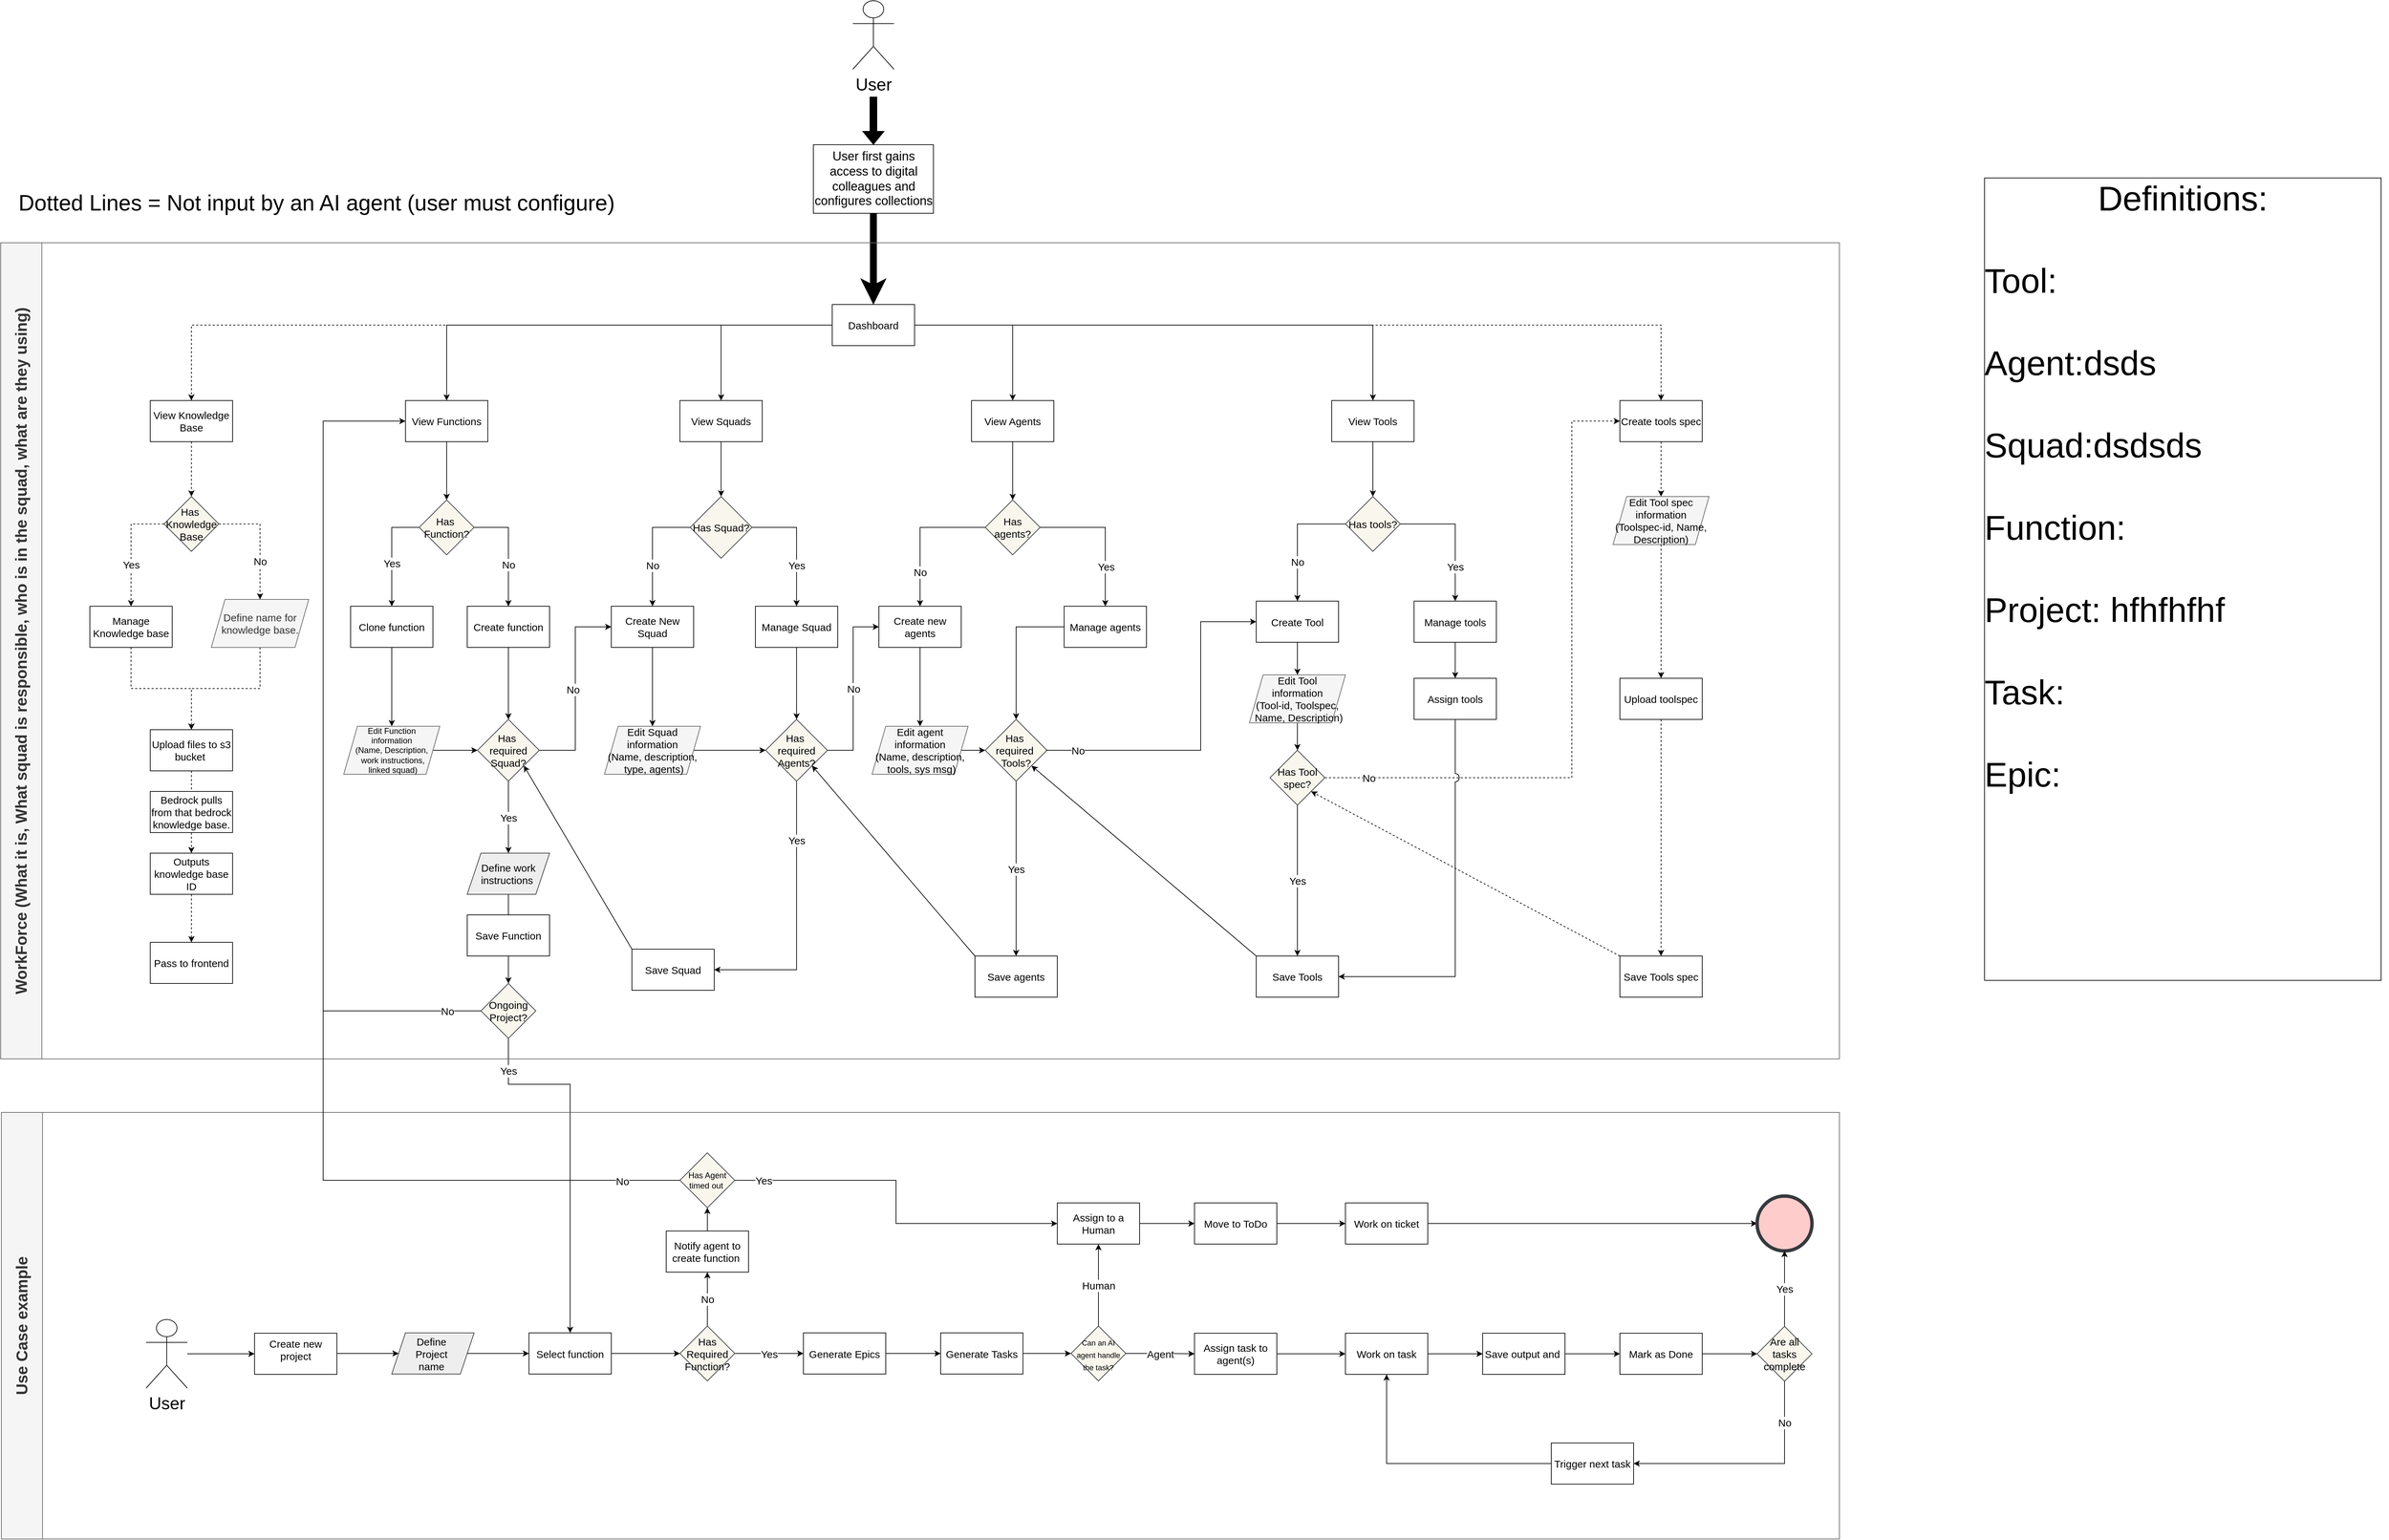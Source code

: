 <mxfile version="26.0.16">
  <diagram name="Page-1" id="e8-9PBjmjHmJ50nXZuNR">
    <mxGraphModel dx="5926" dy="3137" grid="1" gridSize="10" guides="1" tooltips="1" connect="1" arrows="1" fold="1" page="1" pageScale="1" pageWidth="4681" pageHeight="3300" math="0" shadow="0">
      <root>
        <mxCell id="0" />
        <mxCell id="1" parent="0" />
        <mxCell id="BtOoT9dO2cWIdR1cvxDf-1" style="edgeStyle=orthogonalEdgeStyle;rounded=0;orthogonalLoop=1;jettySize=auto;html=1;exitX=0.5;exitY=1;exitDx=0;exitDy=0;entryX=0.5;entryY=0;entryDx=0;entryDy=0;strokeWidth=10;" parent="1" source="BtOoT9dO2cWIdR1cvxDf-79" target="BtOoT9dO2cWIdR1cvxDf-13" edge="1">
          <mxGeometry relative="1" as="geometry" />
        </mxCell>
        <mxCell id="BtOoT9dO2cWIdR1cvxDf-2" style="edgeStyle=orthogonalEdgeStyle;rounded=0;orthogonalLoop=1;jettySize=auto;html=1;fontSize=15;" parent="1" source="BtOoT9dO2cWIdR1cvxDf-3" edge="1">
          <mxGeometry relative="1" as="geometry">
            <mxPoint x="930" y="1653" as="targetPoint" />
          </mxGeometry>
        </mxCell>
        <mxCell id="BtOoT9dO2cWIdR1cvxDf-3" value="Define work instructions&amp;nbsp;" style="shape=parallelogram;perimeter=parallelogramPerimeter;whiteSpace=wrap;html=1;fixedSize=1;fillColor=#eeeeee;strokeColor=#36393d;flipH=0;flipV=0;fontSize=15;" parent="1" vertex="1">
          <mxGeometry x="870" y="1513" width="120" height="60" as="geometry" />
        </mxCell>
        <mxCell id="BtOoT9dO2cWIdR1cvxDf-4" value="Yes" style="edgeStyle=orthogonalEdgeStyle;rounded=0;orthogonalLoop=1;jettySize=auto;html=1;fontSize=15;" parent="1" source="BtOoT9dO2cWIdR1cvxDf-80" target="BtOoT9dO2cWIdR1cvxDf-3" edge="1">
          <mxGeometry relative="1" as="geometry" />
        </mxCell>
        <mxCell id="BtOoT9dO2cWIdR1cvxDf-5" style="edgeStyle=orthogonalEdgeStyle;rounded=0;orthogonalLoop=1;jettySize=auto;html=1;entryX=0.5;entryY=0;entryDx=0;entryDy=0;" parent="1" edge="1">
          <mxGeometry relative="1" as="geometry">
            <mxPoint x="1462" y="623" as="sourcePoint" />
            <mxPoint x="1462" y="713" as="targetPoint" />
          </mxGeometry>
        </mxCell>
        <mxCell id="BtOoT9dO2cWIdR1cvxDf-6" value="&lt;font style=&quot;font-size: 25px;&quot;&gt;User&lt;/font&gt;" style="shape=umlActor;verticalLabelPosition=bottom;verticalAlign=top;html=1;outlineConnect=0;container=0;" parent="1" vertex="1">
          <mxGeometry x="1432" y="270" width="60" height="100" as="geometry" />
        </mxCell>
        <mxCell id="BtOoT9dO2cWIdR1cvxDf-7" style="edgeStyle=orthogonalEdgeStyle;rounded=0;orthogonalLoop=1;jettySize=auto;html=1;fontSize=15;" parent="1" source="BtOoT9dO2cWIdR1cvxDf-13" target="BtOoT9dO2cWIdR1cvxDf-99" edge="1">
          <mxGeometry relative="1" as="geometry" />
        </mxCell>
        <mxCell id="BtOoT9dO2cWIdR1cvxDf-8" style="edgeStyle=orthogonalEdgeStyle;rounded=0;orthogonalLoop=1;jettySize=auto;html=1;entryX=0.5;entryY=0;entryDx=0;entryDy=0;fontSize=15;" parent="1" source="BtOoT9dO2cWIdR1cvxDf-13" target="BtOoT9dO2cWIdR1cvxDf-15" edge="1">
          <mxGeometry relative="1" as="geometry" />
        </mxCell>
        <mxCell id="BtOoT9dO2cWIdR1cvxDf-9" style="edgeStyle=orthogonalEdgeStyle;rounded=0;orthogonalLoop=1;jettySize=auto;html=1;entryX=0.5;entryY=0;entryDx=0;entryDy=0;fontSize=15;" parent="1" source="BtOoT9dO2cWIdR1cvxDf-13" target="BtOoT9dO2cWIdR1cvxDf-37" edge="1">
          <mxGeometry relative="1" as="geometry" />
        </mxCell>
        <mxCell id="BtOoT9dO2cWIdR1cvxDf-10" style="edgeStyle=orthogonalEdgeStyle;rounded=0;orthogonalLoop=1;jettySize=auto;html=1;entryX=0.5;entryY=0;entryDx=0;entryDy=0;dashed=1;jumpStyle=none;fontSize=15;" parent="1" source="BtOoT9dO2cWIdR1cvxDf-13" target="BtOoT9dO2cWIdR1cvxDf-47" edge="1">
          <mxGeometry relative="1" as="geometry" />
        </mxCell>
        <mxCell id="BtOoT9dO2cWIdR1cvxDf-11" style="edgeStyle=orthogonalEdgeStyle;rounded=0;orthogonalLoop=1;jettySize=auto;html=1;entryX=0.5;entryY=0;entryDx=0;entryDy=0;fontSize=15;" parent="1" source="BtOoT9dO2cWIdR1cvxDf-13" target="BtOoT9dO2cWIdR1cvxDf-68" edge="1">
          <mxGeometry relative="1" as="geometry" />
        </mxCell>
        <mxCell id="BtOoT9dO2cWIdR1cvxDf-12" style="edgeStyle=orthogonalEdgeStyle;rounded=0;orthogonalLoop=1;jettySize=auto;html=1;entryX=0.5;entryY=0;entryDx=0;entryDy=0;dashed=1;" parent="1" source="BtOoT9dO2cWIdR1cvxDf-13" target="BtOoT9dO2cWIdR1cvxDf-112" edge="1">
          <mxGeometry relative="1" as="geometry" />
        </mxCell>
        <mxCell id="BtOoT9dO2cWIdR1cvxDf-13" value="Dashboard" style="rounded=0;whiteSpace=wrap;html=1;container=0;flipH=0;flipV=0;fontSize=15;" parent="1" vertex="1">
          <mxGeometry x="1402" y="713" width="120" height="60" as="geometry" />
        </mxCell>
        <mxCell id="BtOoT9dO2cWIdR1cvxDf-14" style="edgeStyle=orthogonalEdgeStyle;rounded=0;orthogonalLoop=1;jettySize=auto;html=1;exitX=0.5;exitY=1;exitDx=0;exitDy=0;entryX=0.5;entryY=0;entryDx=0;entryDy=0;fontSize=15;" parent="1" source="BtOoT9dO2cWIdR1cvxDf-15" target="BtOoT9dO2cWIdR1cvxDf-28" edge="1">
          <mxGeometry relative="1" as="geometry" />
        </mxCell>
        <mxCell id="BtOoT9dO2cWIdR1cvxDf-15" value="View Agents" style="rounded=0;whiteSpace=wrap;html=1;container=0;flipH=0;flipV=0;fontSize=15;" parent="1" vertex="1">
          <mxGeometry x="1605" y="853" width="120" height="60" as="geometry" />
        </mxCell>
        <mxCell id="BtOoT9dO2cWIdR1cvxDf-16" value="No" style="edgeStyle=orthogonalEdgeStyle;rounded=0;orthogonalLoop=1;jettySize=auto;html=1;exitX=0;exitY=0.5;exitDx=0;exitDy=0;entryX=0.5;entryY=0;entryDx=0;entryDy=0;fontSize=15;" parent="1" source="BtOoT9dO2cWIdR1cvxDf-100" target="BtOoT9dO2cWIdR1cvxDf-19" edge="1">
          <mxGeometry x="0.294" relative="1" as="geometry">
            <mxPoint as="offset" />
          </mxGeometry>
        </mxCell>
        <mxCell id="BtOoT9dO2cWIdR1cvxDf-17" value="Yes" style="edgeStyle=orthogonalEdgeStyle;rounded=0;orthogonalLoop=1;jettySize=auto;html=1;entryX=0.5;entryY=0;entryDx=0;entryDy=0;fontSize=15;" parent="1" source="BtOoT9dO2cWIdR1cvxDf-100" target="BtOoT9dO2cWIdR1cvxDf-24" edge="1">
          <mxGeometry x="0.333" relative="1" as="geometry">
            <mxPoint as="offset" />
          </mxGeometry>
        </mxCell>
        <mxCell id="BtOoT9dO2cWIdR1cvxDf-18" style="edgeStyle=orthogonalEdgeStyle;rounded=0;orthogonalLoop=1;jettySize=auto;html=1;exitX=0.5;exitY=1;exitDx=0;exitDy=0;entryX=0.5;entryY=0;entryDx=0;entryDy=0;fontSize=15;" parent="1" source="BtOoT9dO2cWIdR1cvxDf-19" target="BtOoT9dO2cWIdR1cvxDf-48" edge="1">
          <mxGeometry relative="1" as="geometry">
            <mxPoint x="1140" y="1303" as="targetPoint" />
          </mxGeometry>
        </mxCell>
        <mxCell id="BtOoT9dO2cWIdR1cvxDf-19" value="Create New Squad" style="rounded=0;whiteSpace=wrap;html=1;container=0;flipH=0;flipV=0;fontSize=15;" parent="1" vertex="1">
          <mxGeometry x="1080" y="1153" width="120" height="60" as="geometry" />
        </mxCell>
        <mxCell id="BtOoT9dO2cWIdR1cvxDf-20" value="Yes" style="edgeStyle=orthogonalEdgeStyle;rounded=0;orthogonalLoop=1;jettySize=auto;html=1;exitX=0.5;exitY=1;exitDx=0;exitDy=0;entryX=1;entryY=0.5;entryDx=0;entryDy=0;fontSize=15;" parent="1" source="BtOoT9dO2cWIdR1cvxDf-22" target="BtOoT9dO2cWIdR1cvxDf-84" edge="1">
          <mxGeometry x="-0.559" relative="1" as="geometry">
            <mxPoint x="1270" y="1683" as="targetPoint" />
            <Array as="points">
              <mxPoint x="1350" y="1683" />
            </Array>
            <mxPoint y="-1" as="offset" />
          </mxGeometry>
        </mxCell>
        <mxCell id="BtOoT9dO2cWIdR1cvxDf-21" value="No" style="edgeStyle=orthogonalEdgeStyle;rounded=0;orthogonalLoop=1;jettySize=auto;html=1;entryX=0;entryY=0.5;entryDx=0;entryDy=0;strokeColor=default;startArrow=none;startFill=0;fontSize=15;" parent="1" source="BtOoT9dO2cWIdR1cvxDf-22" target="BtOoT9dO2cWIdR1cvxDf-30" edge="1">
          <mxGeometry relative="1" as="geometry" />
        </mxCell>
        <mxCell id="BtOoT9dO2cWIdR1cvxDf-22" value="Has&amp;nbsp;&lt;div&gt;required Agents?&lt;/div&gt;" style="rhombus;whiteSpace=wrap;html=1;fillColor=#f9f7ed;strokeColor=#36393d;container=0;flipH=0;flipV=0;fontSize=15;" parent="1" vertex="1">
          <mxGeometry x="1305" y="1318" width="90" height="90" as="geometry" />
        </mxCell>
        <mxCell id="BtOoT9dO2cWIdR1cvxDf-23" style="edgeStyle=orthogonalEdgeStyle;rounded=0;orthogonalLoop=1;jettySize=auto;html=1;entryX=0.5;entryY=0;entryDx=0;entryDy=0;fontSize=15;" parent="1" source="BtOoT9dO2cWIdR1cvxDf-24" target="BtOoT9dO2cWIdR1cvxDf-22" edge="1">
          <mxGeometry relative="1" as="geometry" />
        </mxCell>
        <mxCell id="BtOoT9dO2cWIdR1cvxDf-24" value="Manage Squad" style="rounded=0;whiteSpace=wrap;html=1;container=0;flipH=0;flipV=0;fontSize=15;" parent="1" vertex="1">
          <mxGeometry x="1290" y="1153" width="120" height="60" as="geometry" />
        </mxCell>
        <mxCell id="BtOoT9dO2cWIdR1cvxDf-25" value="No" style="edgeStyle=orthogonalEdgeStyle;rounded=0;orthogonalLoop=1;jettySize=auto;html=1;exitX=0;exitY=0.5;exitDx=0;exitDy=0;fontSize=15;" parent="1" source="BtOoT9dO2cWIdR1cvxDf-28" target="BtOoT9dO2cWIdR1cvxDf-30" edge="1">
          <mxGeometry x="0.524" relative="1" as="geometry">
            <mxPoint as="offset" />
          </mxGeometry>
        </mxCell>
        <mxCell id="BtOoT9dO2cWIdR1cvxDf-26" style="edgeStyle=orthogonalEdgeStyle;rounded=0;orthogonalLoop=1;jettySize=auto;html=1;exitX=1;exitY=0.5;exitDx=0;exitDy=0;fontSize=15;" parent="1" source="BtOoT9dO2cWIdR1cvxDf-28" target="BtOoT9dO2cWIdR1cvxDf-32" edge="1">
          <mxGeometry relative="1" as="geometry" />
        </mxCell>
        <mxCell id="BtOoT9dO2cWIdR1cvxDf-27" value="Yes" style="edgeLabel;html=1;align=center;verticalAlign=middle;resizable=0;points=[];container=0;fontSize=15;" parent="BtOoT9dO2cWIdR1cvxDf-26" connectable="0" vertex="1">
          <mxGeometry x="0.448" y="1" relative="1" as="geometry">
            <mxPoint as="offset" />
          </mxGeometry>
        </mxCell>
        <mxCell id="BtOoT9dO2cWIdR1cvxDf-28" value="Has agents?" style="rhombus;whiteSpace=wrap;html=1;fillColor=#f9f7ed;strokeColor=#36393d;container=0;flipH=0;flipV=0;fontSize=15;" parent="1" vertex="1">
          <mxGeometry x="1625" y="998" width="80" height="80" as="geometry" />
        </mxCell>
        <mxCell id="BtOoT9dO2cWIdR1cvxDf-29" value="" style="edgeStyle=orthogonalEdgeStyle;rounded=0;orthogonalLoop=1;jettySize=auto;html=1;entryX=0.5;entryY=0;entryDx=0;entryDy=0;fontSize=15;" parent="1" source="BtOoT9dO2cWIdR1cvxDf-30" target="BtOoT9dO2cWIdR1cvxDf-61" edge="1">
          <mxGeometry relative="1" as="geometry">
            <mxPoint x="1535" y="1293" as="targetPoint" />
          </mxGeometry>
        </mxCell>
        <mxCell id="BtOoT9dO2cWIdR1cvxDf-30" value="Create new agents" style="rounded=0;whiteSpace=wrap;html=1;container=0;flipH=0;flipV=0;fontSize=15;" parent="1" vertex="1">
          <mxGeometry x="1470" y="1153" width="120" height="60" as="geometry" />
        </mxCell>
        <mxCell id="BtOoT9dO2cWIdR1cvxDf-31" style="edgeStyle=orthogonalEdgeStyle;rounded=0;orthogonalLoop=1;jettySize=auto;html=1;fontSize=15;" parent="1" source="BtOoT9dO2cWIdR1cvxDf-32" target="BtOoT9dO2cWIdR1cvxDf-34" edge="1">
          <mxGeometry relative="1" as="geometry" />
        </mxCell>
        <mxCell id="BtOoT9dO2cWIdR1cvxDf-32" value="Manage agents" style="rounded=0;whiteSpace=wrap;html=1;container=0;flipH=0;flipV=0;fontSize=15;" parent="1" vertex="1">
          <mxGeometry x="1740" y="1153" width="120" height="60" as="geometry" />
        </mxCell>
        <mxCell id="BtOoT9dO2cWIdR1cvxDf-33" value="Yes" style="edgeStyle=orthogonalEdgeStyle;rounded=0;orthogonalLoop=1;jettySize=auto;html=1;exitX=0.5;exitY=1;exitDx=0;exitDy=0;entryX=0.5;entryY=0;entryDx=0;entryDy=0;fontSize=15;" parent="1" source="BtOoT9dO2cWIdR1cvxDf-34" target="BtOoT9dO2cWIdR1cvxDf-85" edge="1">
          <mxGeometry relative="1" as="geometry">
            <mxPoint x="1670" y="1513" as="targetPoint" />
          </mxGeometry>
        </mxCell>
        <mxCell id="BtOoT9dO2cWIdR1cvxDf-34" value="Has&amp;nbsp;&lt;div&gt;required&amp;nbsp;&lt;/div&gt;&lt;div&gt;Tools?&lt;/div&gt;" style="rhombus;whiteSpace=wrap;html=1;fillColor=#f9f7ed;strokeColor=#36393d;container=0;flipH=0;flipV=0;fontSize=15;" parent="1" vertex="1">
          <mxGeometry x="1625" y="1318" width="90" height="90" as="geometry" />
        </mxCell>
        <mxCell id="BtOoT9dO2cWIdR1cvxDf-35" style="rounded=0;orthogonalLoop=1;jettySize=auto;html=1;entryX=1;entryY=1;entryDx=0;entryDy=0;exitX=0;exitY=0;exitDx=0;exitDy=0;fontSize=15;" parent="1" source="BtOoT9dO2cWIdR1cvxDf-85" target="BtOoT9dO2cWIdR1cvxDf-22" edge="1">
          <mxGeometry relative="1" as="geometry">
            <mxPoint x="1609" y="1513" as="sourcePoint" />
          </mxGeometry>
        </mxCell>
        <mxCell id="BtOoT9dO2cWIdR1cvxDf-36" style="edgeStyle=orthogonalEdgeStyle;rounded=0;orthogonalLoop=1;jettySize=auto;html=1;exitX=0.5;exitY=1;exitDx=0;exitDy=0;entryX=0.5;entryY=0;entryDx=0;entryDy=0;fontSize=15;" parent="1" source="BtOoT9dO2cWIdR1cvxDf-37" target="BtOoT9dO2cWIdR1cvxDf-42" edge="1">
          <mxGeometry relative="1" as="geometry" />
        </mxCell>
        <mxCell id="BtOoT9dO2cWIdR1cvxDf-37" value="View Tools" style="rounded=0;whiteSpace=wrap;html=1;container=0;flipH=0;flipV=0;fontSize=15;" parent="1" vertex="1">
          <mxGeometry x="2130" y="853" width="120" height="60" as="geometry" />
        </mxCell>
        <mxCell id="BtOoT9dO2cWIdR1cvxDf-38" style="edgeStyle=orthogonalEdgeStyle;rounded=0;orthogonalLoop=1;jettySize=auto;html=1;entryX=0.5;entryY=0;entryDx=0;entryDy=0;fontSize=15;" parent="1" source="BtOoT9dO2cWIdR1cvxDf-42" target="BtOoT9dO2cWIdR1cvxDf-56" edge="1">
          <mxGeometry relative="1" as="geometry" />
        </mxCell>
        <mxCell id="BtOoT9dO2cWIdR1cvxDf-39" value="No" style="edgeLabel;html=1;align=center;verticalAlign=middle;resizable=0;points=[];container=0;fontSize=15;" parent="BtOoT9dO2cWIdR1cvxDf-38" connectable="0" vertex="1">
          <mxGeometry x="0.368" relative="1" as="geometry">
            <mxPoint as="offset" />
          </mxGeometry>
        </mxCell>
        <mxCell id="BtOoT9dO2cWIdR1cvxDf-40" style="edgeStyle=orthogonalEdgeStyle;rounded=0;orthogonalLoop=1;jettySize=auto;html=1;fontSize=15;" parent="1" source="BtOoT9dO2cWIdR1cvxDf-42" target="BtOoT9dO2cWIdR1cvxDf-58" edge="1">
          <mxGeometry relative="1" as="geometry" />
        </mxCell>
        <mxCell id="BtOoT9dO2cWIdR1cvxDf-41" value="Yes" style="edgeLabel;html=1;align=center;verticalAlign=middle;resizable=0;points=[];container=0;fontSize=15;" parent="BtOoT9dO2cWIdR1cvxDf-40" connectable="0" vertex="1">
          <mxGeometry x="0.468" relative="1" as="geometry">
            <mxPoint as="offset" />
          </mxGeometry>
        </mxCell>
        <mxCell id="BtOoT9dO2cWIdR1cvxDf-42" value="Has tools?" style="rhombus;whiteSpace=wrap;html=1;fillColor=#f9f7ed;strokeColor=#36393d;container=0;flipH=0;flipV=0;fontSize=15;" parent="1" vertex="1">
          <mxGeometry x="2150" y="993" width="80" height="80" as="geometry" />
        </mxCell>
        <mxCell id="BtOoT9dO2cWIdR1cvxDf-43" style="edgeStyle=orthogonalEdgeStyle;rounded=0;orthogonalLoop=1;jettySize=auto;html=1;entryX=0;entryY=0.5;entryDx=0;entryDy=0;fontSize=15;" parent="1" source="BtOoT9dO2cWIdR1cvxDf-48" target="BtOoT9dO2cWIdR1cvxDf-22" edge="1">
          <mxGeometry relative="1" as="geometry" />
        </mxCell>
        <mxCell id="BtOoT9dO2cWIdR1cvxDf-44" style="edgeStyle=orthogonalEdgeStyle;rounded=0;orthogonalLoop=1;jettySize=auto;html=1;entryX=0;entryY=0.5;entryDx=0;entryDy=0;fontSize=15;" parent="1" source="BtOoT9dO2cWIdR1cvxDf-61" target="BtOoT9dO2cWIdR1cvxDf-34" edge="1">
          <mxGeometry relative="1" as="geometry" />
        </mxCell>
        <mxCell id="BtOoT9dO2cWIdR1cvxDf-45" style="rounded=0;orthogonalLoop=1;jettySize=auto;html=1;exitX=0;exitY=0;exitDx=0;exitDy=0;entryX=1;entryY=1;entryDx=0;entryDy=0;fontSize=15;" parent="1" source="BtOoT9dO2cWIdR1cvxDf-86" target="BtOoT9dO2cWIdR1cvxDf-34" edge="1">
          <mxGeometry relative="1" as="geometry" />
        </mxCell>
        <mxCell id="BtOoT9dO2cWIdR1cvxDf-46" style="edgeStyle=orthogonalEdgeStyle;rounded=0;orthogonalLoop=1;jettySize=auto;html=1;entryX=0.5;entryY=0;entryDx=0;entryDy=0;dashed=1;fontSize=15;" parent="1" source="BtOoT9dO2cWIdR1cvxDf-47" target="BtOoT9dO2cWIdR1cvxDf-60" edge="1">
          <mxGeometry relative="1" as="geometry" />
        </mxCell>
        <mxCell id="BtOoT9dO2cWIdR1cvxDf-47" value="Create tools spec" style="rounded=0;whiteSpace=wrap;html=1;container=0;flipH=0;flipV=0;fontSize=15;" parent="1" vertex="1">
          <mxGeometry x="2550" y="853" width="120" height="60" as="geometry" />
        </mxCell>
        <mxCell id="BtOoT9dO2cWIdR1cvxDf-48" value="&lt;span style=&quot;caret-color: rgb(0, 0, 0); color: rgb(0, 0, 0); font-family: Helvetica; font-style: normal; font-variant-caps: normal; font-weight: 400; letter-spacing: normal; text-align: center; text-indent: 0px; text-transform: none; white-space: normal; word-spacing: 0px; -webkit-text-stroke-width: 0px; text-decoration: none; float: none; display: inline !important;&quot;&gt;Edit Squad&lt;/span&gt;&lt;div&gt;&lt;span&gt;&lt;span style=&quot;caret-color: rgb(0, 0, 0); color: rgb(0, 0, 0); font-family: Helvetica; font-style: normal; font-variant-caps: normal; font-weight: 400; letter-spacing: normal; text-align: center; text-indent: 0px; text-transform: none; white-space: normal; word-spacing: 0px; -webkit-text-stroke-width: 0px; text-decoration: none; float: none; display: inline !important;&quot;&gt;&amp;nbsp;information&lt;/span&gt;&amp;nbsp;&lt;/span&gt;&lt;div&gt;&lt;div style=&quot;caret-color: rgb(0, 0, 0); color: rgb(0, 0, 0); font-family: Helvetica; font-style: normal; font-variant-caps: normal; font-weight: 400; letter-spacing: normal; text-align: center; text-indent: 0px; text-transform: none; white-space: normal; word-spacing: 0px; -webkit-text-stroke-width: 0px; text-decoration: none;&quot;&gt;&lt;span&gt;(Name, description,&lt;/span&gt;&lt;/div&gt;&lt;div style=&quot;caret-color: rgb(0, 0, 0); color: rgb(0, 0, 0); font-family: Helvetica; font-style: normal; font-variant-caps: normal; font-weight: 400; letter-spacing: normal; text-align: center; text-indent: 0px; text-transform: none; white-space: normal; word-spacing: 0px; -webkit-text-stroke-width: 0px; text-decoration: none;&quot;&gt;&lt;span&gt;&amp;nbsp;type, agents)&lt;/span&gt;&lt;/div&gt;&lt;/div&gt;&lt;/div&gt;" style="shape=parallelogram;perimeter=parallelogramPerimeter;whiteSpace=wrap;html=1;fixedSize=1;fillColor=#f5f5f5;strokeColor=#666666;fontColor=#333333;container=0;flipH=0;flipV=0;fontSize=15;" parent="1" vertex="1">
          <mxGeometry x="1070" y="1328" width="140" height="70" as="geometry" />
        </mxCell>
        <mxCell id="BtOoT9dO2cWIdR1cvxDf-49" style="edgeStyle=orthogonalEdgeStyle;rounded=0;orthogonalLoop=1;jettySize=auto;html=1;entryX=0.5;entryY=0;entryDx=0;entryDy=0;fontSize=15;" parent="1" source="BtOoT9dO2cWIdR1cvxDf-50" target="BtOoT9dO2cWIdR1cvxDf-54" edge="1">
          <mxGeometry relative="1" as="geometry" />
        </mxCell>
        <mxCell id="BtOoT9dO2cWIdR1cvxDf-50" value="&lt;span style=&quot;caret-color: rgb(0, 0, 0); color: rgb(0, 0, 0); font-family: Helvetica; font-style: normal; font-variant-caps: normal; font-weight: 400; letter-spacing: normal; text-align: center; text-indent: 0px; text-transform: none; white-space: normal; word-spacing: 0px; -webkit-text-stroke-width: 0px; text-decoration: none; float: none; display: inline !important;&quot;&gt;Edit Tool&lt;/span&gt;&lt;div&gt;&lt;span&gt;&lt;span style=&quot;caret-color: rgb(0, 0, 0); color: rgb(0, 0, 0); font-family: Helvetica; font-style: normal; font-variant-caps: normal; font-weight: 400; letter-spacing: normal; text-align: center; text-indent: 0px; text-transform: none; white-space: normal; word-spacing: 0px; -webkit-text-stroke-width: 0px; text-decoration: none; float: none; display: inline !important;&quot;&gt;&amp;nbsp;information&lt;/span&gt;&amp;nbsp;&lt;/span&gt;&lt;div&gt;&lt;div style=&quot;caret-color: rgb(0, 0, 0); color: rgb(0, 0, 0); font-family: Helvetica; font-style: normal; font-variant-caps: normal; font-weight: 400; letter-spacing: normal; text-align: center; text-indent: 0px; text-transform: none; white-space: normal; word-spacing: 0px; -webkit-text-stroke-width: 0px; text-decoration: none;&quot;&gt;&lt;span&gt;(Tool-id, Toolspec,&lt;/span&gt;&lt;/div&gt;&lt;div style=&quot;caret-color: rgb(0, 0, 0); color: rgb(0, 0, 0); font-family: Helvetica; font-style: normal; font-variant-caps: normal; font-weight: 400; letter-spacing: normal; text-align: center; text-indent: 0px; text-transform: none; white-space: normal; word-spacing: 0px; -webkit-text-stroke-width: 0px; text-decoration: none;&quot;&gt;&lt;span&gt;&amp;nbsp;Name, Description&lt;span style=&quot;caret-color: rgb(0, 0, 0); color: rgb(0, 0, 0);&quot;&gt;)&lt;/span&gt;&lt;/span&gt;&lt;/div&gt;&lt;/div&gt;&lt;/div&gt;" style="shape=parallelogram;perimeter=parallelogramPerimeter;whiteSpace=wrap;html=1;fixedSize=1;fillColor=#f5f5f5;strokeColor=#666666;fontColor=#333333;container=0;flipH=0;flipV=0;fontSize=15;" parent="1" vertex="1">
          <mxGeometry x="2010" y="1253" width="140" height="70" as="geometry" />
        </mxCell>
        <mxCell id="BtOoT9dO2cWIdR1cvxDf-51" value="Yes" style="edgeStyle=orthogonalEdgeStyle;rounded=0;orthogonalLoop=1;jettySize=auto;html=1;entryX=0.5;entryY=0;entryDx=0;entryDy=0;fontSize=15;" parent="1" source="BtOoT9dO2cWIdR1cvxDf-54" target="BtOoT9dO2cWIdR1cvxDf-86" edge="1">
          <mxGeometry relative="1" as="geometry" />
        </mxCell>
        <mxCell id="BtOoT9dO2cWIdR1cvxDf-52" style="edgeStyle=orthogonalEdgeStyle;rounded=0;orthogonalLoop=1;jettySize=auto;html=1;entryX=0;entryY=0.5;entryDx=0;entryDy=0;dashed=1;exitX=1;exitY=0.5;exitDx=0;exitDy=0;fontSize=15;" parent="1" source="BtOoT9dO2cWIdR1cvxDf-54" target="BtOoT9dO2cWIdR1cvxDf-47" edge="1">
          <mxGeometry relative="1" as="geometry">
            <mxPoint x="2530" y="983" as="targetPoint" />
            <Array as="points">
              <mxPoint x="2480" y="1403" />
              <mxPoint x="2480" y="883" />
            </Array>
          </mxGeometry>
        </mxCell>
        <mxCell id="BtOoT9dO2cWIdR1cvxDf-53" value="No" style="edgeLabel;html=1;align=center;verticalAlign=middle;resizable=0;points=[];container=0;fontSize=15;" parent="BtOoT9dO2cWIdR1cvxDf-52" connectable="0" vertex="1">
          <mxGeometry x="-0.743" y="-3" relative="1" as="geometry">
            <mxPoint x="-58" y="-3" as="offset" />
          </mxGeometry>
        </mxCell>
        <mxCell id="BtOoT9dO2cWIdR1cvxDf-54" value="Has Tool spec?" style="rhombus;whiteSpace=wrap;html=1;fillColor=#f9f7ed;strokeColor=#36393d;container=0;flipH=0;flipV=0;fontSize=15;" parent="1" vertex="1">
          <mxGeometry x="2040" y="1363" width="80" height="80" as="geometry" />
        </mxCell>
        <mxCell id="BtOoT9dO2cWIdR1cvxDf-55" style="edgeStyle=orthogonalEdgeStyle;rounded=0;orthogonalLoop=1;jettySize=auto;html=1;entryX=0.5;entryY=0;entryDx=0;entryDy=0;fontSize=15;" parent="1" source="BtOoT9dO2cWIdR1cvxDf-56" target="BtOoT9dO2cWIdR1cvxDf-50" edge="1">
          <mxGeometry relative="1" as="geometry" />
        </mxCell>
        <mxCell id="BtOoT9dO2cWIdR1cvxDf-56" value="Create Tool" style="rounded=0;whiteSpace=wrap;html=1;container=0;flipH=0;flipV=0;fontSize=15;" parent="1" vertex="1">
          <mxGeometry x="2020" y="1145.5" width="120" height="60" as="geometry" />
        </mxCell>
        <mxCell id="BtOoT9dO2cWIdR1cvxDf-57" style="edgeStyle=orthogonalEdgeStyle;rounded=0;orthogonalLoop=1;jettySize=auto;html=1;entryX=0.5;entryY=0;entryDx=0;entryDy=0;fontSize=15;" parent="1" source="BtOoT9dO2cWIdR1cvxDf-58" target="BtOoT9dO2cWIdR1cvxDf-65" edge="1">
          <mxGeometry relative="1" as="geometry" />
        </mxCell>
        <mxCell id="BtOoT9dO2cWIdR1cvxDf-58" value="Manage tools" style="rounded=0;whiteSpace=wrap;html=1;container=0;flipH=0;flipV=0;fontSize=15;" parent="1" vertex="1">
          <mxGeometry x="2250" y="1145.5" width="120" height="60" as="geometry" />
        </mxCell>
        <mxCell id="BtOoT9dO2cWIdR1cvxDf-59" style="edgeStyle=orthogonalEdgeStyle;rounded=0;orthogonalLoop=1;jettySize=auto;html=1;entryX=0.5;entryY=0;entryDx=0;entryDy=0;dashed=1;fontSize=15;" parent="1" source="BtOoT9dO2cWIdR1cvxDf-91" target="BtOoT9dO2cWIdR1cvxDf-88" edge="1">
          <mxGeometry relative="1" as="geometry" />
        </mxCell>
        <mxCell id="BtOoT9dO2cWIdR1cvxDf-60" value="&lt;span style=&quot;caret-color: rgb(0, 0, 0); color: rgb(0, 0, 0); font-family: Helvetica; font-style: normal; font-variant-caps: normal; font-weight: 400; letter-spacing: normal; text-align: center; text-indent: 0px; text-transform: none; white-space: normal; word-spacing: 0px; -webkit-text-stroke-width: 0px; text-decoration: none; float: none; display: inline !important;&quot;&gt;Edit Tool spec&lt;/span&gt;&lt;div&gt;&lt;span&gt;&lt;span style=&quot;caret-color: rgb(0, 0, 0); color: rgb(0, 0, 0); font-family: Helvetica; font-style: normal; font-variant-caps: normal; font-weight: 400; letter-spacing: normal; text-align: center; text-indent: 0px; text-transform: none; white-space: normal; word-spacing: 0px; -webkit-text-stroke-width: 0px; text-decoration: none; float: none; display: inline !important;&quot;&gt;&amp;nbsp;information&lt;/span&gt;&amp;nbsp;&lt;/span&gt;&lt;div&gt;&lt;div style=&quot;caret-color: rgb(0, 0, 0); color: rgb(0, 0, 0); font-family: Helvetica; font-style: normal; font-variant-caps: normal; font-weight: 400; letter-spacing: normal; text-align: center; text-indent: 0px; text-transform: none; white-space: normal; word-spacing: 0px; -webkit-text-stroke-width: 0px; text-decoration: none;&quot;&gt;&lt;span&gt;(Toolspec-id, Name, Description)&lt;/span&gt;&lt;br&gt;&lt;/div&gt;&lt;/div&gt;&lt;/div&gt;" style="shape=parallelogram;perimeter=parallelogramPerimeter;whiteSpace=wrap;html=1;fixedSize=1;fillColor=#f5f5f5;strokeColor=#666666;fontColor=#333333;container=0;flipH=0;flipV=0;fontSize=15;" parent="1" vertex="1">
          <mxGeometry x="2540" y="993" width="140" height="70" as="geometry" />
        </mxCell>
        <mxCell id="BtOoT9dO2cWIdR1cvxDf-61" value="&lt;span style=&quot;float: none; caret-color: rgb(0, 0, 0); color: rgb(0, 0, 0); display: inline !important;&quot;&gt;Edit agent&lt;/span&gt;&lt;div&gt;&lt;span&gt;&lt;span style=&quot;float: none; caret-color: rgb(0, 0, 0); color: rgb(0, 0, 0); display: inline !important;&quot;&gt;&amp;nbsp;information&lt;/span&gt;&amp;nbsp;&lt;/span&gt;&lt;div&gt;&lt;div style=&quot;caret-color: rgb(0, 0, 0); color: rgb(0, 0, 0);&quot;&gt;&lt;span&gt;(Name, description,&lt;/span&gt;&lt;/div&gt;&lt;div style=&quot;caret-color: rgb(0, 0, 0); color: rgb(0, 0, 0);&quot;&gt;&lt;span&gt;&amp;nbsp;tools, sys msg)&lt;/span&gt;&lt;/div&gt;&lt;/div&gt;&lt;/div&gt;" style="shape=parallelogram;perimeter=parallelogramPerimeter;whiteSpace=wrap;html=1;fixedSize=1;fillColor=#f5f5f5;strokeColor=#666666;fontColor=#333333;container=0;flipH=0;flipV=0;fontSize=15;" parent="1" vertex="1">
          <mxGeometry x="1460" y="1328" width="140" height="70" as="geometry" />
        </mxCell>
        <mxCell id="BtOoT9dO2cWIdR1cvxDf-62" style="edgeStyle=orthogonalEdgeStyle;rounded=0;orthogonalLoop=1;jettySize=auto;html=1;entryX=0;entryY=0.5;entryDx=0;entryDy=0;fontSize=15;" parent="1" target="BtOoT9dO2cWIdR1cvxDf-56" edge="1">
          <mxGeometry relative="1" as="geometry">
            <mxPoint x="1713.75" y="1363" as="sourcePoint" />
            <mxPoint x="1996.25" y="933" as="targetPoint" />
            <Array as="points">
              <mxPoint x="1939" y="1363" />
              <mxPoint x="1939" y="1176" />
            </Array>
          </mxGeometry>
        </mxCell>
        <mxCell id="BtOoT9dO2cWIdR1cvxDf-63" value="No" style="edgeLabel;html=1;align=center;verticalAlign=middle;resizable=0;points=[];container=0;fontSize=15;" parent="BtOoT9dO2cWIdR1cvxDf-62" connectable="0" vertex="1">
          <mxGeometry x="-0.516" y="1" relative="1" as="geometry">
            <mxPoint x="-74" y="1" as="offset" />
          </mxGeometry>
        </mxCell>
        <mxCell id="BtOoT9dO2cWIdR1cvxDf-64" style="edgeStyle=orthogonalEdgeStyle;rounded=0;orthogonalLoop=1;jettySize=auto;html=1;entryX=1;entryY=0.5;entryDx=0;entryDy=0;exitX=0.5;exitY=1;exitDx=0;exitDy=0;jumpStyle=arc;jumpSize=12;fontSize=15;" parent="1" source="BtOoT9dO2cWIdR1cvxDf-65" target="BtOoT9dO2cWIdR1cvxDf-86" edge="1">
          <mxGeometry relative="1" as="geometry" />
        </mxCell>
        <mxCell id="BtOoT9dO2cWIdR1cvxDf-65" value="Assign tools" style="rounded=0;whiteSpace=wrap;html=1;container=0;flipH=0;flipV=0;fontSize=15;" parent="1" vertex="1">
          <mxGeometry x="2250" y="1258" width="120" height="60" as="geometry" />
        </mxCell>
        <mxCell id="BtOoT9dO2cWIdR1cvxDf-66" style="edgeStyle=orthogonalEdgeStyle;rounded=0;orthogonalLoop=1;jettySize=auto;html=1;exitX=0.5;exitY=1;exitDx=0;exitDy=0;entryX=0.5;entryY=0;entryDx=0;entryDy=0;fontSize=15;" parent="1" source="BtOoT9dO2cWIdR1cvxDf-67" target="BtOoT9dO2cWIdR1cvxDf-82" edge="1">
          <mxGeometry relative="1" as="geometry" />
        </mxCell>
        <mxCell id="BtOoT9dO2cWIdR1cvxDf-67" value="Clone function" style="whiteSpace=wrap;html=1;rounded=0;container=0;flipH=0;flipV=0;fontSize=15;" parent="1" vertex="1">
          <mxGeometry x="700" y="1153" width="120" height="60" as="geometry" />
        </mxCell>
        <mxCell id="BtOoT9dO2cWIdR1cvxDf-68" value="View Functions" style="rounded=0;whiteSpace=wrap;html=1;container=0;flipH=0;flipV=0;fontSize=15;" parent="1" vertex="1">
          <mxGeometry x="780" y="853" width="120" height="60" as="geometry" />
        </mxCell>
        <mxCell id="BtOoT9dO2cWIdR1cvxDf-69" value="" style="edgeStyle=orthogonalEdgeStyle;rounded=0;orthogonalLoop=1;jettySize=auto;html=1;fontSize=15;" parent="1" source="BtOoT9dO2cWIdR1cvxDf-68" target="BtOoT9dO2cWIdR1cvxDf-89" edge="1">
          <mxGeometry relative="1" as="geometry" />
        </mxCell>
        <mxCell id="BtOoT9dO2cWIdR1cvxDf-70" value="" style="edgeStyle=orthogonalEdgeStyle;rounded=0;orthogonalLoop=1;jettySize=auto;html=1;exitX=0;exitY=0.5;exitDx=0;exitDy=0;fontSize=15;" parent="1" source="BtOoT9dO2cWIdR1cvxDf-89" target="BtOoT9dO2cWIdR1cvxDf-67" edge="1">
          <mxGeometry relative="1" as="geometry">
            <Array as="points">
              <mxPoint x="760" y="1038" />
            </Array>
          </mxGeometry>
        </mxCell>
        <mxCell id="BtOoT9dO2cWIdR1cvxDf-71" value="Yes" style="edgeLabel;html=1;align=center;verticalAlign=middle;resizable=0;points=[];container=0;fontSize=15;" parent="BtOoT9dO2cWIdR1cvxDf-70" connectable="0" vertex="1">
          <mxGeometry x="0.179" relative="1" as="geometry">
            <mxPoint as="offset" />
          </mxGeometry>
        </mxCell>
        <mxCell id="BtOoT9dO2cWIdR1cvxDf-72" value="" style="edgeStyle=orthogonalEdgeStyle;rounded=0;orthogonalLoop=1;jettySize=auto;html=1;exitX=1;exitY=0.5;exitDx=0;exitDy=0;fontSize=15;" parent="1" source="BtOoT9dO2cWIdR1cvxDf-89" target="BtOoT9dO2cWIdR1cvxDf-75" edge="1">
          <mxGeometry relative="1" as="geometry" />
        </mxCell>
        <mxCell id="BtOoT9dO2cWIdR1cvxDf-73" value="No" style="edgeLabel;html=1;align=center;verticalAlign=middle;resizable=0;points=[];container=0;fontSize=15;" parent="BtOoT9dO2cWIdR1cvxDf-72" connectable="0" vertex="1">
          <mxGeometry x="-0.125" y="2" relative="1" as="geometry">
            <mxPoint x="-2" y="32" as="offset" />
          </mxGeometry>
        </mxCell>
        <mxCell id="BtOoT9dO2cWIdR1cvxDf-74" style="edgeStyle=orthogonalEdgeStyle;rounded=0;orthogonalLoop=1;jettySize=auto;html=1;entryX=0.5;entryY=0;entryDx=0;entryDy=0;fontSize=15;" parent="1" source="BtOoT9dO2cWIdR1cvxDf-75" target="BtOoT9dO2cWIdR1cvxDf-80" edge="1">
          <mxGeometry relative="1" as="geometry">
            <mxPoint x="930" y="1313" as="targetPoint" />
          </mxGeometry>
        </mxCell>
        <mxCell id="BtOoT9dO2cWIdR1cvxDf-75" value="Create function" style="whiteSpace=wrap;html=1;rounded=0;container=0;flipH=0;flipV=0;fontSize=15;" parent="1" vertex="1">
          <mxGeometry x="870" y="1153" width="120" height="60" as="geometry" />
        </mxCell>
        <mxCell id="BtOoT9dO2cWIdR1cvxDf-76" style="rounded=0;orthogonalLoop=1;jettySize=auto;html=1;exitX=0;exitY=0;exitDx=0;exitDy=0;entryX=1;entryY=1;entryDx=0;entryDy=0;fontSize=15;" parent="1" source="BtOoT9dO2cWIdR1cvxDf-84" target="BtOoT9dO2cWIdR1cvxDf-80" edge="1">
          <mxGeometry relative="1" as="geometry" />
        </mxCell>
        <mxCell id="BtOoT9dO2cWIdR1cvxDf-77" style="edgeStyle=orthogonalEdgeStyle;rounded=0;orthogonalLoop=1;jettySize=auto;html=1;exitX=1;exitY=0.5;exitDx=0;exitDy=0;entryX=0;entryY=0.5;entryDx=0;entryDy=0;fontSize=15;" parent="1" source="BtOoT9dO2cWIdR1cvxDf-80" target="BtOoT9dO2cWIdR1cvxDf-19" edge="1">
          <mxGeometry relative="1" as="geometry" />
        </mxCell>
        <mxCell id="BtOoT9dO2cWIdR1cvxDf-78" value="No" style="edgeLabel;html=1;align=center;verticalAlign=middle;resizable=0;points=[];fontSize=15;" parent="BtOoT9dO2cWIdR1cvxDf-77" connectable="0" vertex="1">
          <mxGeometry x="-0.013" y="4" relative="1" as="geometry">
            <mxPoint y="-1" as="offset" />
          </mxGeometry>
        </mxCell>
        <mxCell id="BtOoT9dO2cWIdR1cvxDf-79" value="&lt;span style=&quot;caret-color: rgb(0, 0, 0); color: rgb(0, 0, 0); font-family: Helvetica; font-style: normal; font-variant-caps: normal; font-weight: 400; letter-spacing: normal; text-align: center; text-indent: 0px; text-transform: none; white-space: normal; word-spacing: 0px; -webkit-text-stroke-width: 0px; background-color: rgb(251, 251, 251); text-decoration: none; float: none; display: inline !important;&quot;&gt;&lt;font style=&quot;font-size: 18px;&quot;&gt;User first gains access to digital colleagues and configures collections&lt;/font&gt;&lt;/span&gt;" style="rounded=0;whiteSpace=wrap;html=1;" parent="1" vertex="1">
          <mxGeometry x="1374.5" y="480" width="175" height="100" as="geometry" />
        </mxCell>
        <mxCell id="BtOoT9dO2cWIdR1cvxDf-80" value="Has&amp;nbsp;&lt;div&gt;required Squad?&lt;/div&gt;" style="rhombus;whiteSpace=wrap;html=1;fillColor=#f9f7ed;strokeColor=#36393d;container=0;flipH=0;flipV=0;fontSize=15;" parent="1" vertex="1">
          <mxGeometry x="885" y="1318" width="90" height="90" as="geometry" />
        </mxCell>
        <mxCell id="BtOoT9dO2cWIdR1cvxDf-81" style="edgeStyle=orthogonalEdgeStyle;rounded=0;orthogonalLoop=1;jettySize=auto;html=1;entryX=0;entryY=0.5;entryDx=0;entryDy=0;fontSize=15;" parent="1" source="BtOoT9dO2cWIdR1cvxDf-82" target="BtOoT9dO2cWIdR1cvxDf-80" edge="1">
          <mxGeometry relative="1" as="geometry" />
        </mxCell>
        <mxCell id="BtOoT9dO2cWIdR1cvxDf-82" value="&lt;span style=&quot;caret-color: rgb(0, 0, 0); color: rgb(0, 0, 0); font-family: Helvetica; font-style: normal; font-variant-caps: normal; font-weight: 400; letter-spacing: normal; text-align: center; text-indent: 0px; text-transform: none; white-space: normal; word-spacing: 0px; -webkit-text-stroke-width: 0px; text-decoration: none; float: none; display: inline !important;&quot;&gt;Edit Function&lt;/span&gt;&lt;div&gt;&lt;span&gt;&lt;span style=&quot;caret-color: rgb(0, 0, 0); color: rgb(0, 0, 0); font-family: Helvetica; font-style: normal; font-variant-caps: normal; font-weight: 400; letter-spacing: normal; text-align: center; text-indent: 0px; text-transform: none; white-space: normal; word-spacing: 0px; -webkit-text-stroke-width: 0px; text-decoration: none; float: none; display: inline !important;&quot;&gt;&amp;nbsp;information&lt;/span&gt;&amp;nbsp;&lt;/span&gt;&lt;div&gt;&lt;div style=&quot;caret-color: rgb(0, 0, 0); color: rgb(0, 0, 0); font-family: Helvetica; font-style: normal; font-variant-caps: normal; font-weight: 400; letter-spacing: normal; text-align: center; text-indent: 0px; text-transform: none; white-space: normal; word-spacing: 0px; -webkit-text-stroke-width: 0px; text-decoration: none;&quot;&gt;&lt;span&gt;(Name, Description,&lt;/span&gt;&lt;/div&gt;&lt;div style=&quot;caret-color: rgb(0, 0, 0); color: rgb(0, 0, 0); font-family: Helvetica; font-style: normal; font-variant-caps: normal; font-weight: 400; letter-spacing: normal; text-align: center; text-indent: 0px; text-transform: none; white-space: normal; word-spacing: 0px; -webkit-text-stroke-width: 0px; text-decoration: none;&quot;&gt;&lt;span&gt;&amp;nbsp;work instructions,&lt;/span&gt;&lt;/div&gt;&lt;div style=&quot;caret-color: rgb(0, 0, 0); color: rgb(0, 0, 0); font-family: Helvetica; font-style: normal; font-variant-caps: normal; font-weight: 400; letter-spacing: normal; text-align: center; text-indent: 0px; text-transform: none; white-space: normal; word-spacing: 0px; -webkit-text-stroke-width: 0px; text-decoration: none;&quot;&gt;&lt;span&gt;&amp;nbsp;linked squad&lt;/span&gt;&lt;span style=&quot;caret-color: rgb(0, 0, 0); color: rgb(0, 0, 0);&quot;&gt;)&lt;/span&gt;&lt;/div&gt;&lt;/div&gt;&lt;/div&gt;" style="shape=parallelogram;perimeter=parallelogramPerimeter;whiteSpace=wrap;html=1;fixedSize=1;fillColor=#f5f5f5;strokeColor=#666666;fontColor=#333333;container=0;fontSize=12;" parent="1" vertex="1">
          <mxGeometry x="690" y="1328" width="140" height="70" as="geometry" />
        </mxCell>
        <mxCell id="BtOoT9dO2cWIdR1cvxDf-83" value="&lt;font style=&quot;font-size: 15px;&quot;&gt;Yes&lt;/font&gt;" style="edgeStyle=orthogonalEdgeStyle;rounded=0;orthogonalLoop=1;jettySize=auto;html=1;exitX=0.5;exitY=1;exitDx=0;exitDy=0;" parent="1" source="BtOoT9dO2cWIdR1cvxDf-94" target="BtOoT9dO2cWIdR1cvxDf-127" edge="1">
          <mxGeometry x="-0.819" relative="1" as="geometry">
            <mxPoint x="890" y="1850" as="sourcePoint" />
            <Array as="points">
              <mxPoint x="930" y="1850" />
              <mxPoint x="1020" y="1850" />
            </Array>
            <mxPoint as="offset" />
          </mxGeometry>
        </mxCell>
        <mxCell id="BtOoT9dO2cWIdR1cvxDf-84" value="Save Squad" style="rounded=0;whiteSpace=wrap;html=1;container=0;flipH=0;flipV=0;fontSize=15;" parent="1" vertex="1">
          <mxGeometry x="1110" y="1653" width="120" height="60" as="geometry" />
        </mxCell>
        <mxCell id="BtOoT9dO2cWIdR1cvxDf-85" value="Save agents" style="rounded=0;whiteSpace=wrap;html=1;container=0;flipH=0;flipV=0;fontSize=15;" parent="1" vertex="1">
          <mxGeometry x="1610" y="1663" width="120" height="60" as="geometry" />
        </mxCell>
        <mxCell id="BtOoT9dO2cWIdR1cvxDf-86" value="Save Tools" style="rounded=0;whiteSpace=wrap;html=1;container=0;flipH=0;flipV=0;fontSize=15;" parent="1" vertex="1">
          <mxGeometry x="2020" y="1663" width="120" height="60" as="geometry" />
        </mxCell>
        <mxCell id="BtOoT9dO2cWIdR1cvxDf-87" style="rounded=0;orthogonalLoop=1;jettySize=auto;html=1;exitX=0;exitY=0;exitDx=0;exitDy=0;entryX=1;entryY=1;entryDx=0;entryDy=0;dashed=1;fontSize=15;" parent="1" source="BtOoT9dO2cWIdR1cvxDf-88" target="BtOoT9dO2cWIdR1cvxDf-54" edge="1">
          <mxGeometry relative="1" as="geometry" />
        </mxCell>
        <mxCell id="BtOoT9dO2cWIdR1cvxDf-88" value="Save Tools spec" style="rounded=0;whiteSpace=wrap;html=1;container=0;flipH=0;flipV=0;fontSize=15;" parent="1" vertex="1">
          <mxGeometry x="2550" y="1663" width="120" height="60" as="geometry" />
        </mxCell>
        <mxCell id="BtOoT9dO2cWIdR1cvxDf-89" value="Has&amp;nbsp;&lt;div&gt;Function?&lt;/div&gt;" style="rhombus;whiteSpace=wrap;html=1;rounded=0;container=0;fillColor=#f9f7ed;strokeColor=#36393d;flipH=0;flipV=0;fontSize=15;" parent="1" vertex="1">
          <mxGeometry x="800" y="998" width="80" height="80" as="geometry" />
        </mxCell>
        <mxCell id="BtOoT9dO2cWIdR1cvxDf-90" value="" style="edgeStyle=orthogonalEdgeStyle;rounded=0;orthogonalLoop=1;jettySize=auto;html=1;entryX=0.5;entryY=0;entryDx=0;entryDy=0;dashed=1;fontSize=15;" parent="1" source="BtOoT9dO2cWIdR1cvxDf-60" target="BtOoT9dO2cWIdR1cvxDf-91" edge="1">
          <mxGeometry relative="1" as="geometry">
            <mxPoint x="2610" y="1063" as="sourcePoint" />
            <mxPoint x="2610" y="1663" as="targetPoint" />
          </mxGeometry>
        </mxCell>
        <mxCell id="BtOoT9dO2cWIdR1cvxDf-91" value="Upload toolspec" style="rounded=0;whiteSpace=wrap;html=1;container=0;flipH=0;flipV=0;fontSize=15;" parent="1" vertex="1">
          <mxGeometry x="2550" y="1258" width="120" height="60" as="geometry" />
        </mxCell>
        <mxCell id="BtOoT9dO2cWIdR1cvxDf-92" value="&lt;font style=&quot;font-size: 23px;&quot;&gt;WorkForce (What it is, What squad is responsible, who is in the squad, what are they using)&lt;/font&gt;" style="swimlane;horizontal=0;whiteSpace=wrap;html=1;container=0;startSize=60;fillColor=#f5f5f5;fontColor=#333333;strokeColor=#666666;" parent="1" vertex="1">
          <mxGeometry x="190" y="623" width="2680" height="1190" as="geometry" />
        </mxCell>
        <mxCell id="BtOoT9dO2cWIdR1cvxDf-93" value="Save Function" style="whiteSpace=wrap;html=1;flipH=0;flipV=0;fontSize=15;container=0;" parent="BtOoT9dO2cWIdR1cvxDf-92" vertex="1">
          <mxGeometry x="680" y="980" width="120" height="60" as="geometry" />
        </mxCell>
        <mxCell id="BtOoT9dO2cWIdR1cvxDf-94" value="Ongoing Project?" style="rhombus;whiteSpace=wrap;html=1;fontSize=15;fillColor=#f9f7ed;strokeColor=#36393d;" parent="BtOoT9dO2cWIdR1cvxDf-92" vertex="1">
          <mxGeometry x="700" y="1080" width="80" height="80" as="geometry" />
        </mxCell>
        <mxCell id="BtOoT9dO2cWIdR1cvxDf-95" value="" style="edgeStyle=orthogonalEdgeStyle;rounded=0;orthogonalLoop=1;jettySize=auto;html=1;" parent="BtOoT9dO2cWIdR1cvxDf-92" source="BtOoT9dO2cWIdR1cvxDf-93" target="BtOoT9dO2cWIdR1cvxDf-94" edge="1">
          <mxGeometry relative="1" as="geometry" />
        </mxCell>
        <mxCell id="BtOoT9dO2cWIdR1cvxDf-96" value="" style="shape=flexArrow;endArrow=classic;html=1;rounded=0;entryX=0.5;entryY=0;entryDx=0;entryDy=0;fillColor=#000000;" parent="1" target="BtOoT9dO2cWIdR1cvxDf-79" edge="1">
          <mxGeometry width="50" height="50" relative="1" as="geometry">
            <mxPoint x="1462" y="410" as="sourcePoint" />
            <mxPoint x="1597" y="450" as="targetPoint" />
          </mxGeometry>
        </mxCell>
        <mxCell id="BtOoT9dO2cWIdR1cvxDf-97" value="&lt;font style=&quot;font-size: 50px;&quot;&gt;Definitions:&lt;/font&gt;&lt;div&gt;&lt;div style=&quot;text-align: left;&quot;&gt;&lt;span style=&quot;font-size: 50px;&quot;&gt;&lt;br&gt;&lt;/span&gt;&lt;/div&gt;&lt;div style=&quot;text-align: left;&quot;&gt;&lt;span style=&quot;font-size: 50px;&quot;&gt;Tool: &amp;nbsp; &amp;nbsp; &amp;nbsp; &amp;nbsp; &amp;nbsp; &amp;nbsp; &amp;nbsp; &amp;nbsp; &amp;nbsp; &amp;nbsp; &amp;nbsp; &amp;nbsp; &amp;nbsp; &amp;nbsp; &amp;nbsp; &amp;nbsp; &amp;nbsp;&lt;/span&gt;&lt;/div&gt;&lt;div style=&quot;text-align: left;&quot;&gt;&lt;span style=&quot;font-size: 50px;&quot;&gt;&lt;br&gt;&lt;/span&gt;&lt;/div&gt;&lt;div style=&quot;text-align: left;&quot;&gt;&lt;span style=&quot;font-size: 50px;&quot;&gt;Agent:dsds&lt;/span&gt;&lt;/div&gt;&lt;div style=&quot;text-align: left;&quot;&gt;&lt;span style=&quot;font-size: 50px;&quot;&gt;&lt;br&gt;&lt;/span&gt;&lt;/div&gt;&lt;div style=&quot;text-align: left;&quot;&gt;&lt;span style=&quot;font-size: 50px;&quot;&gt;Squad:dsdsds&lt;/span&gt;&lt;/div&gt;&lt;div style=&quot;text-align: left;&quot;&gt;&lt;span style=&quot;font-size: 50px;&quot;&gt;&lt;br&gt;&lt;/span&gt;&lt;/div&gt;&lt;div style=&quot;text-align: left;&quot;&gt;&lt;span style=&quot;font-size: 50px;&quot;&gt;Function:&lt;/span&gt;&lt;/div&gt;&lt;div style=&quot;text-align: left;&quot;&gt;&lt;span style=&quot;font-size: 50px;&quot;&gt;&lt;br&gt;&lt;/span&gt;&lt;/div&gt;&lt;div style=&quot;text-align: left;&quot;&gt;&lt;span style=&quot;font-size: 50px;&quot;&gt;Project: hfhfhfhf&lt;/span&gt;&lt;/div&gt;&lt;div style=&quot;text-align: left;&quot;&gt;&lt;span style=&quot;font-size: 50px;&quot;&gt;&lt;br&gt;&lt;/span&gt;&lt;/div&gt;&lt;div style=&quot;text-align: left;&quot;&gt;&lt;span style=&quot;font-size: 50px;&quot;&gt;Task:&lt;/span&gt;&lt;/div&gt;&lt;div style=&quot;text-align: left;&quot;&gt;&lt;span style=&quot;font-size: 50px;&quot;&gt;&lt;br&gt;&lt;/span&gt;&lt;/div&gt;&lt;div style=&quot;text-align: left;&quot;&gt;&lt;span style=&quot;font-size: 50px;&quot;&gt;Epic:&lt;/span&gt;&lt;/div&gt;&lt;div&gt;&lt;span style=&quot;font-size: 50px;&quot;&gt;&lt;br&gt;&lt;/span&gt;&lt;/div&gt;&lt;div&gt;&lt;span style=&quot;font-size: 50px;&quot;&gt;&lt;br&gt;&lt;/span&gt;&lt;/div&gt;&lt;div&gt;&lt;span style=&quot;font-size: 50px;&quot;&gt;&lt;br&gt;&lt;/span&gt;&lt;/div&gt;&lt;div&gt;&lt;span style=&quot;font-size: 50px;&quot;&gt;&lt;br&gt;&lt;/span&gt;&lt;div&gt;&lt;br&gt;&lt;/div&gt;&lt;div&gt;&lt;br&gt;&lt;/div&gt;&lt;/div&gt;&lt;/div&gt;" style="text;html=1;align=center;verticalAlign=middle;resizable=0;points=[];autosize=1;strokeColor=none;fillColor=none;labelBackgroundColor=default;labelBorderColor=default;" parent="1" vertex="1">
          <mxGeometry x="3070" y="523" width="600" height="1180" as="geometry" />
        </mxCell>
        <mxCell id="BtOoT9dO2cWIdR1cvxDf-98" style="edgeStyle=orthogonalEdgeStyle;rounded=0;orthogonalLoop=1;jettySize=auto;html=1;entryX=0.5;entryY=0;entryDx=0;entryDy=0;fontSize=15;" parent="1" source="BtOoT9dO2cWIdR1cvxDf-99" target="BtOoT9dO2cWIdR1cvxDf-100" edge="1">
          <mxGeometry relative="1" as="geometry" />
        </mxCell>
        <mxCell id="BtOoT9dO2cWIdR1cvxDf-99" value="View Squads" style="rounded=0;whiteSpace=wrap;html=1;container=0;flipH=0;flipV=0;fontSize=15;" parent="1" vertex="1">
          <mxGeometry x="1180" y="853" width="120" height="60" as="geometry" />
        </mxCell>
        <mxCell id="BtOoT9dO2cWIdR1cvxDf-100" value="Has Squad?" style="rhombus;whiteSpace=wrap;html=1;fillColor=#f9f7ed;strokeColor=#36393d;container=0;flipH=0;flipV=0;fontSize=15;" parent="1" vertex="1">
          <mxGeometry x="1195" y="993" width="90" height="90" as="geometry" />
        </mxCell>
        <mxCell id="BtOoT9dO2cWIdR1cvxDf-101" style="edgeStyle=orthogonalEdgeStyle;rounded=0;orthogonalLoop=1;jettySize=auto;html=1;entryX=0.5;entryY=0;entryDx=0;entryDy=0;exitX=1;exitY=0.5;exitDx=0;exitDy=0;dashed=1;" parent="1" source="BtOoT9dO2cWIdR1cvxDf-103" target="BtOoT9dO2cWIdR1cvxDf-110" edge="1">
          <mxGeometry relative="1" as="geometry" />
        </mxCell>
        <mxCell id="BtOoT9dO2cWIdR1cvxDf-102" value="&lt;font style=&quot;font-size: 15px;&quot;&gt;No&lt;/font&gt;" style="edgeLabel;html=1;align=center;verticalAlign=middle;resizable=0;points=[];" parent="BtOoT9dO2cWIdR1cvxDf-101" connectable="0" vertex="1">
          <mxGeometry x="0.323" relative="1" as="geometry">
            <mxPoint y="1" as="offset" />
          </mxGeometry>
        </mxCell>
        <mxCell id="BtOoT9dO2cWIdR1cvxDf-103" value="Has&amp;nbsp;&lt;div&gt;Knowledge Base&lt;/div&gt;" style="rhombus;whiteSpace=wrap;html=1;rounded=0;container=0;fillColor=#f9f7ed;strokeColor=#36393d;flipH=0;flipV=0;fontSize=15;" parent="1" vertex="1">
          <mxGeometry x="428" y="993" width="80" height="80" as="geometry" />
        </mxCell>
        <mxCell id="BtOoT9dO2cWIdR1cvxDf-104" value="" style="edgeStyle=orthogonalEdgeStyle;rounded=0;orthogonalLoop=1;jettySize=auto;html=1;dashed=1;" parent="1" source="BtOoT9dO2cWIdR1cvxDf-105" target="BtOoT9dO2cWIdR1cvxDf-106" edge="1">
          <mxGeometry relative="1" as="geometry" />
        </mxCell>
        <mxCell id="BtOoT9dO2cWIdR1cvxDf-105" value="Outputs knowledge base ID" style="whiteSpace=wrap;html=1;flipH=0;flipV=0;fontSize=15;container=0;" parent="1" vertex="1">
          <mxGeometry x="408" y="1513" width="120" height="60" as="geometry" />
        </mxCell>
        <mxCell id="BtOoT9dO2cWIdR1cvxDf-106" value="Pass to frontend" style="whiteSpace=wrap;html=1;fontSize=15;" parent="1" vertex="1">
          <mxGeometry x="408" y="1643" width="120" height="60" as="geometry" />
        </mxCell>
        <mxCell id="BtOoT9dO2cWIdR1cvxDf-107" value="Upload files to s3 bucket&amp;nbsp;" style="whiteSpace=wrap;html=1;fontSize=15;" parent="1" vertex="1">
          <mxGeometry x="408" y="1333" width="120" height="60" as="geometry" />
        </mxCell>
        <mxCell id="BtOoT9dO2cWIdR1cvxDf-108" value="" style="edgeStyle=orthogonalEdgeStyle;rounded=0;orthogonalLoop=1;jettySize=auto;html=1;dashed=1;" parent="1" source="BtOoT9dO2cWIdR1cvxDf-107" target="BtOoT9dO2cWIdR1cvxDf-105" edge="1">
          <mxGeometry relative="1" as="geometry" />
        </mxCell>
        <mxCell id="BtOoT9dO2cWIdR1cvxDf-109" style="edgeStyle=orthogonalEdgeStyle;rounded=0;orthogonalLoop=1;jettySize=auto;html=1;dashed=1;" parent="1" source="BtOoT9dO2cWIdR1cvxDf-110" target="BtOoT9dO2cWIdR1cvxDf-107" edge="1">
          <mxGeometry relative="1" as="geometry" />
        </mxCell>
        <mxCell id="BtOoT9dO2cWIdR1cvxDf-110" value="Define name for knowledge base." style="whiteSpace=wrap;html=1;flipH=0;flipV=0;fontSize=15;container=0;shape=parallelogram;perimeter=parallelogramPerimeter;fixedSize=1;fillColor=#f5f5f5;fontColor=#333333;strokeColor=#666666;" parent="1" vertex="1">
          <mxGeometry x="497" y="1143" width="142" height="70" as="geometry" />
        </mxCell>
        <mxCell id="BtOoT9dO2cWIdR1cvxDf-111" value="" style="edgeStyle=orthogonalEdgeStyle;rounded=0;orthogonalLoop=1;jettySize=auto;html=1;dashed=1;" parent="1" source="BtOoT9dO2cWIdR1cvxDf-112" target="BtOoT9dO2cWIdR1cvxDf-103" edge="1">
          <mxGeometry relative="1" as="geometry" />
        </mxCell>
        <mxCell id="BtOoT9dO2cWIdR1cvxDf-112" value="View Knowledge Base" style="rounded=0;whiteSpace=wrap;html=1;container=0;flipH=0;flipV=0;fontSize=15;" parent="1" vertex="1">
          <mxGeometry x="408" y="853" width="120" height="60" as="geometry" />
        </mxCell>
        <mxCell id="BtOoT9dO2cWIdR1cvxDf-113" style="edgeStyle=orthogonalEdgeStyle;rounded=0;orthogonalLoop=1;jettySize=auto;html=1;entryX=0.5;entryY=0;entryDx=0;entryDy=0;dashed=1;" parent="1" source="BtOoT9dO2cWIdR1cvxDf-114" target="BtOoT9dO2cWIdR1cvxDf-107" edge="1">
          <mxGeometry relative="1" as="geometry" />
        </mxCell>
        <mxCell id="BtOoT9dO2cWIdR1cvxDf-114" value="Manage Knowledge base" style="whiteSpace=wrap;html=1;flipH=0;flipV=0;fontSize=15;container=0;" parent="1" vertex="1">
          <mxGeometry x="320" y="1153" width="120" height="60" as="geometry" />
        </mxCell>
        <mxCell id="BtOoT9dO2cWIdR1cvxDf-115" value="&lt;font&gt;Yes&lt;/font&gt;" style="edgeStyle=orthogonalEdgeStyle;rounded=0;orthogonalLoop=1;jettySize=auto;html=1;entryX=0.5;entryY=0;entryDx=0;entryDy=0;exitX=0;exitY=0.5;exitDx=0;exitDy=0;fontSize=15;dashed=1;" parent="1" source="BtOoT9dO2cWIdR1cvxDf-103" target="BtOoT9dO2cWIdR1cvxDf-114" edge="1">
          <mxGeometry x="0.285" relative="1" as="geometry">
            <mxPoint x="348" y="1033" as="targetPoint" />
            <mxPoint y="-1" as="offset" />
          </mxGeometry>
        </mxCell>
        <mxCell id="BtOoT9dO2cWIdR1cvxDf-116" value="&lt;span style=&quot;caret-color: rgb(0, 0, 0); color: rgb(0, 0, 0); font-family: Helvetica; font-size: 15px; font-style: normal; font-variant-caps: normal; font-weight: 400; letter-spacing: normal; text-align: center; text-indent: 0px; text-transform: none; white-space: normal; word-spacing: 0px; -webkit-text-stroke-width: 0px; background-color: rgb(251, 251, 251); text-decoration: none; float: none; display: inline !important;&quot;&gt;Bedrock pulls from that bedrock knowledge base.&lt;/span&gt;" style="rounded=0;whiteSpace=wrap;html=1;" parent="1" vertex="1">
          <mxGeometry x="408" y="1423" width="120" height="60" as="geometry" />
        </mxCell>
        <mxCell id="BtOoT9dO2cWIdR1cvxDf-117" value="&lt;font style=&quot;font-size: 32px;&quot;&gt;Dotted Lines = Not input by an AI agent (user must configure)&lt;/font&gt;" style="text;html=1;align=center;verticalAlign=middle;resizable=0;points=[];autosize=1;strokeColor=none;fillColor=none;" parent="1" vertex="1">
          <mxGeometry x="205" y="540" width="890" height="50" as="geometry" />
        </mxCell>
        <mxCell id="BtOoT9dO2cWIdR1cvxDf-118" value="&lt;font style=&quot;font-size: 23px;&quot;&gt;Use Case example&lt;/font&gt;" style="swimlane;horizontal=0;whiteSpace=wrap;html=1;container=0;startSize=60;fillColor=#f5f5f5;fontColor=#333333;strokeColor=#666666;" parent="1" vertex="1">
          <mxGeometry x="191" y="1891" width="2679" height="622" as="geometry" />
        </mxCell>
        <mxCell id="BtOoT9dO2cWIdR1cvxDf-119" value="&lt;font style=&quot;font-size: 25px;&quot;&gt;User&lt;/font&gt;" style="shape=umlActor;verticalLabelPosition=bottom;verticalAlign=top;html=1;outlineConnect=0;container=0;" parent="BtOoT9dO2cWIdR1cvxDf-118" vertex="1">
          <mxGeometry x="211" y="302" width="60" height="100" as="geometry" />
        </mxCell>
        <mxCell id="BtOoT9dO2cWIdR1cvxDf-120" value="Generate Epics" style="whiteSpace=wrap;html=1;fontSize=15;" parent="BtOoT9dO2cWIdR1cvxDf-118" vertex="1">
          <mxGeometry x="1169" y="321.5" width="120" height="60" as="geometry" />
        </mxCell>
        <mxCell id="BtOoT9dO2cWIdR1cvxDf-121" value="" style="edgeStyle=orthogonalEdgeStyle;rounded=0;orthogonalLoop=1;jettySize=auto;html=1;" parent="BtOoT9dO2cWIdR1cvxDf-118" source="BtOoT9dO2cWIdR1cvxDf-122" edge="1">
          <mxGeometry relative="1" as="geometry">
            <mxPoint x="579" y="351.5" as="targetPoint" />
          </mxGeometry>
        </mxCell>
        <mxCell id="BtOoT9dO2cWIdR1cvxDf-122" value="&lt;font style=&quot;font-size: 15px;&quot;&gt;Create new project&lt;/font&gt;" style="whiteSpace=wrap;html=1;verticalAlign=top;" parent="BtOoT9dO2cWIdR1cvxDf-118" vertex="1">
          <mxGeometry x="369" y="322" width="120" height="60" as="geometry" />
        </mxCell>
        <mxCell id="BtOoT9dO2cWIdR1cvxDf-123" value="" style="edgeStyle=orthogonalEdgeStyle;rounded=0;orthogonalLoop=1;jettySize=auto;html=1;" parent="BtOoT9dO2cWIdR1cvxDf-118" source="BtOoT9dO2cWIdR1cvxDf-119" target="BtOoT9dO2cWIdR1cvxDf-122" edge="1">
          <mxGeometry relative="1" as="geometry" />
        </mxCell>
        <mxCell id="BtOoT9dO2cWIdR1cvxDf-124" value="" style="edgeStyle=orthogonalEdgeStyle;rounded=0;orthogonalLoop=1;jettySize=auto;html=1;" parent="BtOoT9dO2cWIdR1cvxDf-118" source="BtOoT9dO2cWIdR1cvxDf-125" target="BtOoT9dO2cWIdR1cvxDf-127" edge="1">
          <mxGeometry relative="1" as="geometry" />
        </mxCell>
        <mxCell id="BtOoT9dO2cWIdR1cvxDf-125" value="Define&amp;nbsp;&lt;div&gt;Project&amp;nbsp;&lt;div style=&quot;font-size: 12px;&quot;&gt;&lt;font style=&quot;font-size: 15px;&quot;&gt;name&amp;nbsp;&lt;/font&gt;&lt;/div&gt;&lt;/div&gt;" style="shape=parallelogram;perimeter=parallelogramPerimeter;whiteSpace=wrap;html=1;fixedSize=1;fillColor=#eeeeee;strokeColor=#36393d;flipH=0;flipV=0;fontSize=15;" parent="BtOoT9dO2cWIdR1cvxDf-118" vertex="1">
          <mxGeometry x="569" y="321.5" width="120" height="60" as="geometry" />
        </mxCell>
        <mxCell id="BtOoT9dO2cWIdR1cvxDf-126" value="" style="edgeStyle=orthogonalEdgeStyle;rounded=0;orthogonalLoop=1;jettySize=auto;html=1;" parent="BtOoT9dO2cWIdR1cvxDf-118" source="BtOoT9dO2cWIdR1cvxDf-127" target="BtOoT9dO2cWIdR1cvxDf-130" edge="1">
          <mxGeometry relative="1" as="geometry" />
        </mxCell>
        <mxCell id="BtOoT9dO2cWIdR1cvxDf-127" value="Select function" style="whiteSpace=wrap;html=1;fontSize=15;" parent="BtOoT9dO2cWIdR1cvxDf-118" vertex="1">
          <mxGeometry x="769" y="321.5" width="120" height="60" as="geometry" />
        </mxCell>
        <mxCell id="BtOoT9dO2cWIdR1cvxDf-128" value="&lt;font style=&quot;font-size: 15px;&quot;&gt;Yes&lt;/font&gt;" style="edgeStyle=orthogonalEdgeStyle;rounded=0;orthogonalLoop=1;jettySize=auto;html=1;" parent="BtOoT9dO2cWIdR1cvxDf-118" source="BtOoT9dO2cWIdR1cvxDf-130" target="BtOoT9dO2cWIdR1cvxDf-120" edge="1">
          <mxGeometry relative="1" as="geometry" />
        </mxCell>
        <mxCell id="BtOoT9dO2cWIdR1cvxDf-129" value="&lt;font style=&quot;font-size: 15px;&quot;&gt;No&lt;/font&gt;" style="edgeStyle=orthogonalEdgeStyle;rounded=0;orthogonalLoop=1;jettySize=auto;html=1;" parent="BtOoT9dO2cWIdR1cvxDf-118" source="BtOoT9dO2cWIdR1cvxDf-130" target="BtOoT9dO2cWIdR1cvxDf-157" edge="1">
          <mxGeometry relative="1" as="geometry" />
        </mxCell>
        <mxCell id="BtOoT9dO2cWIdR1cvxDf-130" value="Has Required Function?" style="rhombus;whiteSpace=wrap;html=1;fontSize=15;fillColor=#f9f7ed;strokeColor=#36393d;" parent="BtOoT9dO2cWIdR1cvxDf-118" vertex="1">
          <mxGeometry x="989" y="311.5" width="80" height="80" as="geometry" />
        </mxCell>
        <mxCell id="BtOoT9dO2cWIdR1cvxDf-131" value="" style="edgeStyle=orthogonalEdgeStyle;rounded=0;orthogonalLoop=1;jettySize=auto;html=1;" parent="BtOoT9dO2cWIdR1cvxDf-118" source="BtOoT9dO2cWIdR1cvxDf-132" target="BtOoT9dO2cWIdR1cvxDf-135" edge="1">
          <mxGeometry relative="1" as="geometry" />
        </mxCell>
        <mxCell id="BtOoT9dO2cWIdR1cvxDf-132" value="Generate Tasks" style="whiteSpace=wrap;html=1;fontSize=15;" parent="BtOoT9dO2cWIdR1cvxDf-118" vertex="1">
          <mxGeometry x="1369" y="321.5" width="120" height="60" as="geometry" />
        </mxCell>
        <mxCell id="BtOoT9dO2cWIdR1cvxDf-133" value="" style="edgeStyle=orthogonalEdgeStyle;rounded=0;orthogonalLoop=1;jettySize=auto;html=1;" parent="BtOoT9dO2cWIdR1cvxDf-118" source="BtOoT9dO2cWIdR1cvxDf-120" target="BtOoT9dO2cWIdR1cvxDf-132" edge="1">
          <mxGeometry relative="1" as="geometry" />
        </mxCell>
        <mxCell id="BtOoT9dO2cWIdR1cvxDf-134" value="&lt;font style=&quot;font-size: 15px;&quot;&gt;Agent&lt;/font&gt;" style="edgeStyle=orthogonalEdgeStyle;rounded=0;orthogonalLoop=1;jettySize=auto;html=1;" parent="BtOoT9dO2cWIdR1cvxDf-118" source="BtOoT9dO2cWIdR1cvxDf-135" target="BtOoT9dO2cWIdR1cvxDf-144" edge="1">
          <mxGeometry relative="1" as="geometry" />
        </mxCell>
        <mxCell id="BtOoT9dO2cWIdR1cvxDf-135" value="&lt;font style=&quot;font-size: 11px;&quot;&gt;Can an AI agent handle the task?&lt;/font&gt;" style="rhombus;whiteSpace=wrap;html=1;fontSize=15;fillColor=#f9f7ed;strokeColor=#36393d;align=center;" parent="BtOoT9dO2cWIdR1cvxDf-118" vertex="1">
          <mxGeometry x="1559" y="311.5" width="80" height="80" as="geometry" />
        </mxCell>
        <mxCell id="BtOoT9dO2cWIdR1cvxDf-136" value="Work on ticket" style="whiteSpace=wrap;html=1;fontSize=15;" parent="BtOoT9dO2cWIdR1cvxDf-118" vertex="1">
          <mxGeometry x="1959" y="132" width="120" height="60" as="geometry" />
        </mxCell>
        <mxCell id="BtOoT9dO2cWIdR1cvxDf-137" value="" style="edgeStyle=orthogonalEdgeStyle;rounded=0;orthogonalLoop=1;jettySize=auto;html=1;" parent="BtOoT9dO2cWIdR1cvxDf-118" source="BtOoT9dO2cWIdR1cvxDf-138" target="BtOoT9dO2cWIdR1cvxDf-141" edge="1">
          <mxGeometry relative="1" as="geometry" />
        </mxCell>
        <mxCell id="BtOoT9dO2cWIdR1cvxDf-138" value="Assign to a Human" style="whiteSpace=wrap;html=1;fontSize=15;" parent="BtOoT9dO2cWIdR1cvxDf-118" vertex="1">
          <mxGeometry x="1539" y="132" width="120" height="60" as="geometry" />
        </mxCell>
        <mxCell id="BtOoT9dO2cWIdR1cvxDf-139" value="&lt;font style=&quot;font-size: 15px;&quot;&gt;Human&lt;/font&gt;" style="edgeStyle=orthogonalEdgeStyle;rounded=0;orthogonalLoop=1;jettySize=auto;html=1;" parent="BtOoT9dO2cWIdR1cvxDf-118" source="BtOoT9dO2cWIdR1cvxDf-135" target="BtOoT9dO2cWIdR1cvxDf-138" edge="1">
          <mxGeometry relative="1" as="geometry" />
        </mxCell>
        <mxCell id="BtOoT9dO2cWIdR1cvxDf-140" value="" style="edgeStyle=orthogonalEdgeStyle;rounded=0;orthogonalLoop=1;jettySize=auto;html=1;" parent="BtOoT9dO2cWIdR1cvxDf-118" source="BtOoT9dO2cWIdR1cvxDf-141" target="BtOoT9dO2cWIdR1cvxDf-136" edge="1">
          <mxGeometry relative="1" as="geometry" />
        </mxCell>
        <mxCell id="BtOoT9dO2cWIdR1cvxDf-141" value="Move to ToDo" style="whiteSpace=wrap;html=1;fontSize=15;" parent="BtOoT9dO2cWIdR1cvxDf-118" vertex="1">
          <mxGeometry x="1739" y="132" width="120" height="60" as="geometry" />
        </mxCell>
        <mxCell id="BtOoT9dO2cWIdR1cvxDf-142" value="" style="edgeStyle=orthogonalEdgeStyle;rounded=0;orthogonalLoop=1;jettySize=auto;html=1;" parent="BtOoT9dO2cWIdR1cvxDf-118" source="BtOoT9dO2cWIdR1cvxDf-136" target="BtOoT9dO2cWIdR1cvxDf-143" edge="1">
          <mxGeometry relative="1" as="geometry" />
        </mxCell>
        <mxCell id="BtOoT9dO2cWIdR1cvxDf-143" value="" style="ellipse;whiteSpace=wrap;html=1;fontSize=15;strokeWidth=5;fillColor=#ffcccc;strokeColor=#36393d;" parent="BtOoT9dO2cWIdR1cvxDf-118" vertex="1">
          <mxGeometry x="2559" y="122" width="80" height="80" as="geometry" />
        </mxCell>
        <mxCell id="BtOoT9dO2cWIdR1cvxDf-144" value="Assign task to agent(s)" style="whiteSpace=wrap;html=1;fontSize=15;" parent="BtOoT9dO2cWIdR1cvxDf-118" vertex="1">
          <mxGeometry x="1739" y="322" width="120" height="60" as="geometry" />
        </mxCell>
        <mxCell id="BtOoT9dO2cWIdR1cvxDf-145" value="Work on task" style="whiteSpace=wrap;html=1;fontSize=15;" parent="BtOoT9dO2cWIdR1cvxDf-118" vertex="1">
          <mxGeometry x="1959" y="322" width="120" height="60" as="geometry" />
        </mxCell>
        <mxCell id="BtOoT9dO2cWIdR1cvxDf-146" value="" style="edgeStyle=orthogonalEdgeStyle;rounded=0;orthogonalLoop=1;jettySize=auto;html=1;" parent="BtOoT9dO2cWIdR1cvxDf-118" source="BtOoT9dO2cWIdR1cvxDf-144" target="BtOoT9dO2cWIdR1cvxDf-145" edge="1">
          <mxGeometry relative="1" as="geometry" />
        </mxCell>
        <mxCell id="BtOoT9dO2cWIdR1cvxDf-147" value="" style="edgeStyle=orthogonalEdgeStyle;rounded=0;orthogonalLoop=1;jettySize=auto;html=1;" parent="BtOoT9dO2cWIdR1cvxDf-118" source="BtOoT9dO2cWIdR1cvxDf-148" target="BtOoT9dO2cWIdR1cvxDf-150" edge="1">
          <mxGeometry relative="1" as="geometry" />
        </mxCell>
        <mxCell id="BtOoT9dO2cWIdR1cvxDf-148" value="Save output and&amp;nbsp;" style="whiteSpace=wrap;html=1;fontSize=15;" parent="BtOoT9dO2cWIdR1cvxDf-118" vertex="1">
          <mxGeometry x="2159" y="322" width="120" height="60" as="geometry" />
        </mxCell>
        <mxCell id="BtOoT9dO2cWIdR1cvxDf-149" value="" style="edgeStyle=orthogonalEdgeStyle;rounded=0;orthogonalLoop=1;jettySize=auto;html=1;" parent="BtOoT9dO2cWIdR1cvxDf-118" source="BtOoT9dO2cWIdR1cvxDf-145" target="BtOoT9dO2cWIdR1cvxDf-148" edge="1">
          <mxGeometry relative="1" as="geometry" />
        </mxCell>
        <mxCell id="BtOoT9dO2cWIdR1cvxDf-150" value="Mark as Done" style="whiteSpace=wrap;html=1;fontSize=15;" parent="BtOoT9dO2cWIdR1cvxDf-118" vertex="1">
          <mxGeometry x="2359" y="322" width="120" height="60" as="geometry" />
        </mxCell>
        <mxCell id="BtOoT9dO2cWIdR1cvxDf-151" value="&lt;font style=&quot;font-size: 15px;&quot;&gt;Yes&lt;/font&gt;" style="edgeStyle=orthogonalEdgeStyle;rounded=0;orthogonalLoop=1;jettySize=auto;html=1;" parent="BtOoT9dO2cWIdR1cvxDf-118" source="BtOoT9dO2cWIdR1cvxDf-152" target="BtOoT9dO2cWIdR1cvxDf-143" edge="1">
          <mxGeometry relative="1" as="geometry" />
        </mxCell>
        <mxCell id="BtOoT9dO2cWIdR1cvxDf-152" value="Are all tasks complete" style="rhombus;whiteSpace=wrap;html=1;fontSize=15;fillColor=#f9f7ed;strokeColor=#36393d;" parent="BtOoT9dO2cWIdR1cvxDf-118" vertex="1">
          <mxGeometry x="2559" y="312" width="80" height="80" as="geometry" />
        </mxCell>
        <mxCell id="BtOoT9dO2cWIdR1cvxDf-153" value="" style="edgeStyle=orthogonalEdgeStyle;rounded=0;orthogonalLoop=1;jettySize=auto;html=1;" parent="BtOoT9dO2cWIdR1cvxDf-118" source="BtOoT9dO2cWIdR1cvxDf-150" target="BtOoT9dO2cWIdR1cvxDf-152" edge="1">
          <mxGeometry relative="1" as="geometry" />
        </mxCell>
        <mxCell id="BtOoT9dO2cWIdR1cvxDf-154" value="Trigger next task" style="whiteSpace=wrap;html=1;fontSize=15;" parent="BtOoT9dO2cWIdR1cvxDf-118" vertex="1">
          <mxGeometry x="2259" y="482" width="120" height="60" as="geometry" />
        </mxCell>
        <mxCell id="BtOoT9dO2cWIdR1cvxDf-155" value="&lt;font style=&quot;font-size: 15px;&quot;&gt;No&lt;/font&gt;" style="edgeStyle=orthogonalEdgeStyle;rounded=0;orthogonalLoop=1;jettySize=auto;html=1;" parent="BtOoT9dO2cWIdR1cvxDf-118" source="BtOoT9dO2cWIdR1cvxDf-152" target="BtOoT9dO2cWIdR1cvxDf-154" edge="1">
          <mxGeometry x="-0.647" relative="1" as="geometry">
            <Array as="points">
              <mxPoint x="2599" y="512" />
            </Array>
            <mxPoint as="offset" />
          </mxGeometry>
        </mxCell>
        <mxCell id="BtOoT9dO2cWIdR1cvxDf-156" style="edgeStyle=orthogonalEdgeStyle;rounded=0;orthogonalLoop=1;jettySize=auto;html=1;" parent="BtOoT9dO2cWIdR1cvxDf-118" source="BtOoT9dO2cWIdR1cvxDf-154" target="BtOoT9dO2cWIdR1cvxDf-145" edge="1">
          <mxGeometry relative="1" as="geometry" />
        </mxCell>
        <mxCell id="BtOoT9dO2cWIdR1cvxDf-157" value="&lt;font style=&quot;font-size: 15px;&quot;&gt;Notify agent to create function&amp;nbsp;&lt;/font&gt;" style="whiteSpace=wrap;html=1;" parent="BtOoT9dO2cWIdR1cvxDf-118" vertex="1">
          <mxGeometry x="969" y="173" width="120" height="60" as="geometry" />
        </mxCell>
        <mxCell id="BtOoT9dO2cWIdR1cvxDf-158" style="edgeStyle=orthogonalEdgeStyle;rounded=0;orthogonalLoop=1;jettySize=auto;html=1;entryX=0;entryY=0.5;entryDx=0;entryDy=0;" parent="BtOoT9dO2cWIdR1cvxDf-118" source="BtOoT9dO2cWIdR1cvxDf-160" target="BtOoT9dO2cWIdR1cvxDf-138" edge="1">
          <mxGeometry relative="1" as="geometry" />
        </mxCell>
        <mxCell id="BtOoT9dO2cWIdR1cvxDf-159" value="&lt;font style=&quot;font-size: 15px;&quot;&gt;Yes&lt;/font&gt;" style="edgeLabel;html=1;align=center;verticalAlign=middle;resizable=0;points=[];" parent="BtOoT9dO2cWIdR1cvxDf-158" connectable="0" vertex="1">
          <mxGeometry x="-0.842" relative="1" as="geometry">
            <mxPoint as="offset" />
          </mxGeometry>
        </mxCell>
        <mxCell id="BtOoT9dO2cWIdR1cvxDf-160" value="Has Agent timed out&amp;nbsp;" style="rhombus;whiteSpace=wrap;html=1;fillColor=#f9f7ed;strokeColor=#36393d;" parent="BtOoT9dO2cWIdR1cvxDf-118" vertex="1">
          <mxGeometry x="989" y="59" width="80" height="80" as="geometry" />
        </mxCell>
        <mxCell id="BtOoT9dO2cWIdR1cvxDf-161" value="" style="edgeStyle=orthogonalEdgeStyle;rounded=0;orthogonalLoop=1;jettySize=auto;html=1;" parent="BtOoT9dO2cWIdR1cvxDf-118" source="BtOoT9dO2cWIdR1cvxDf-157" target="BtOoT9dO2cWIdR1cvxDf-160" edge="1">
          <mxGeometry relative="1" as="geometry" />
        </mxCell>
        <mxCell id="BtOoT9dO2cWIdR1cvxDf-162" style="edgeStyle=orthogonalEdgeStyle;rounded=0;orthogonalLoop=1;jettySize=auto;html=1;entryX=0;entryY=0.5;entryDx=0;entryDy=0;" parent="1" source="BtOoT9dO2cWIdR1cvxDf-160" target="BtOoT9dO2cWIdR1cvxDf-68" edge="1">
          <mxGeometry relative="1" as="geometry">
            <Array as="points">
              <mxPoint x="660" y="1990" />
              <mxPoint x="660" y="883" />
            </Array>
          </mxGeometry>
        </mxCell>
        <mxCell id="BtOoT9dO2cWIdR1cvxDf-163" value="&lt;font style=&quot;font-size: 15px;&quot;&gt;No&lt;/font&gt;" style="edgeLabel;html=1;align=center;verticalAlign=middle;resizable=0;points=[];" parent="BtOoT9dO2cWIdR1cvxDf-162" connectable="0" vertex="1">
          <mxGeometry x="-0.904" y="1" relative="1" as="geometry">
            <mxPoint as="offset" />
          </mxGeometry>
        </mxCell>
        <mxCell id="BtOoT9dO2cWIdR1cvxDf-164" value="&lt;font style=&quot;font-size: 15px;&quot;&gt;No&lt;/font&gt;" style="edgeStyle=orthogonalEdgeStyle;rounded=0;orthogonalLoop=1;jettySize=auto;html=1;endArrow=none;startFill=0;" parent="1" source="BtOoT9dO2cWIdR1cvxDf-94" edge="1">
          <mxGeometry x="-0.566" relative="1" as="geometry">
            <mxPoint x="660" y="1743" as="targetPoint" />
            <mxPoint x="1" as="offset" />
          </mxGeometry>
        </mxCell>
      </root>
    </mxGraphModel>
  </diagram>
</mxfile>

